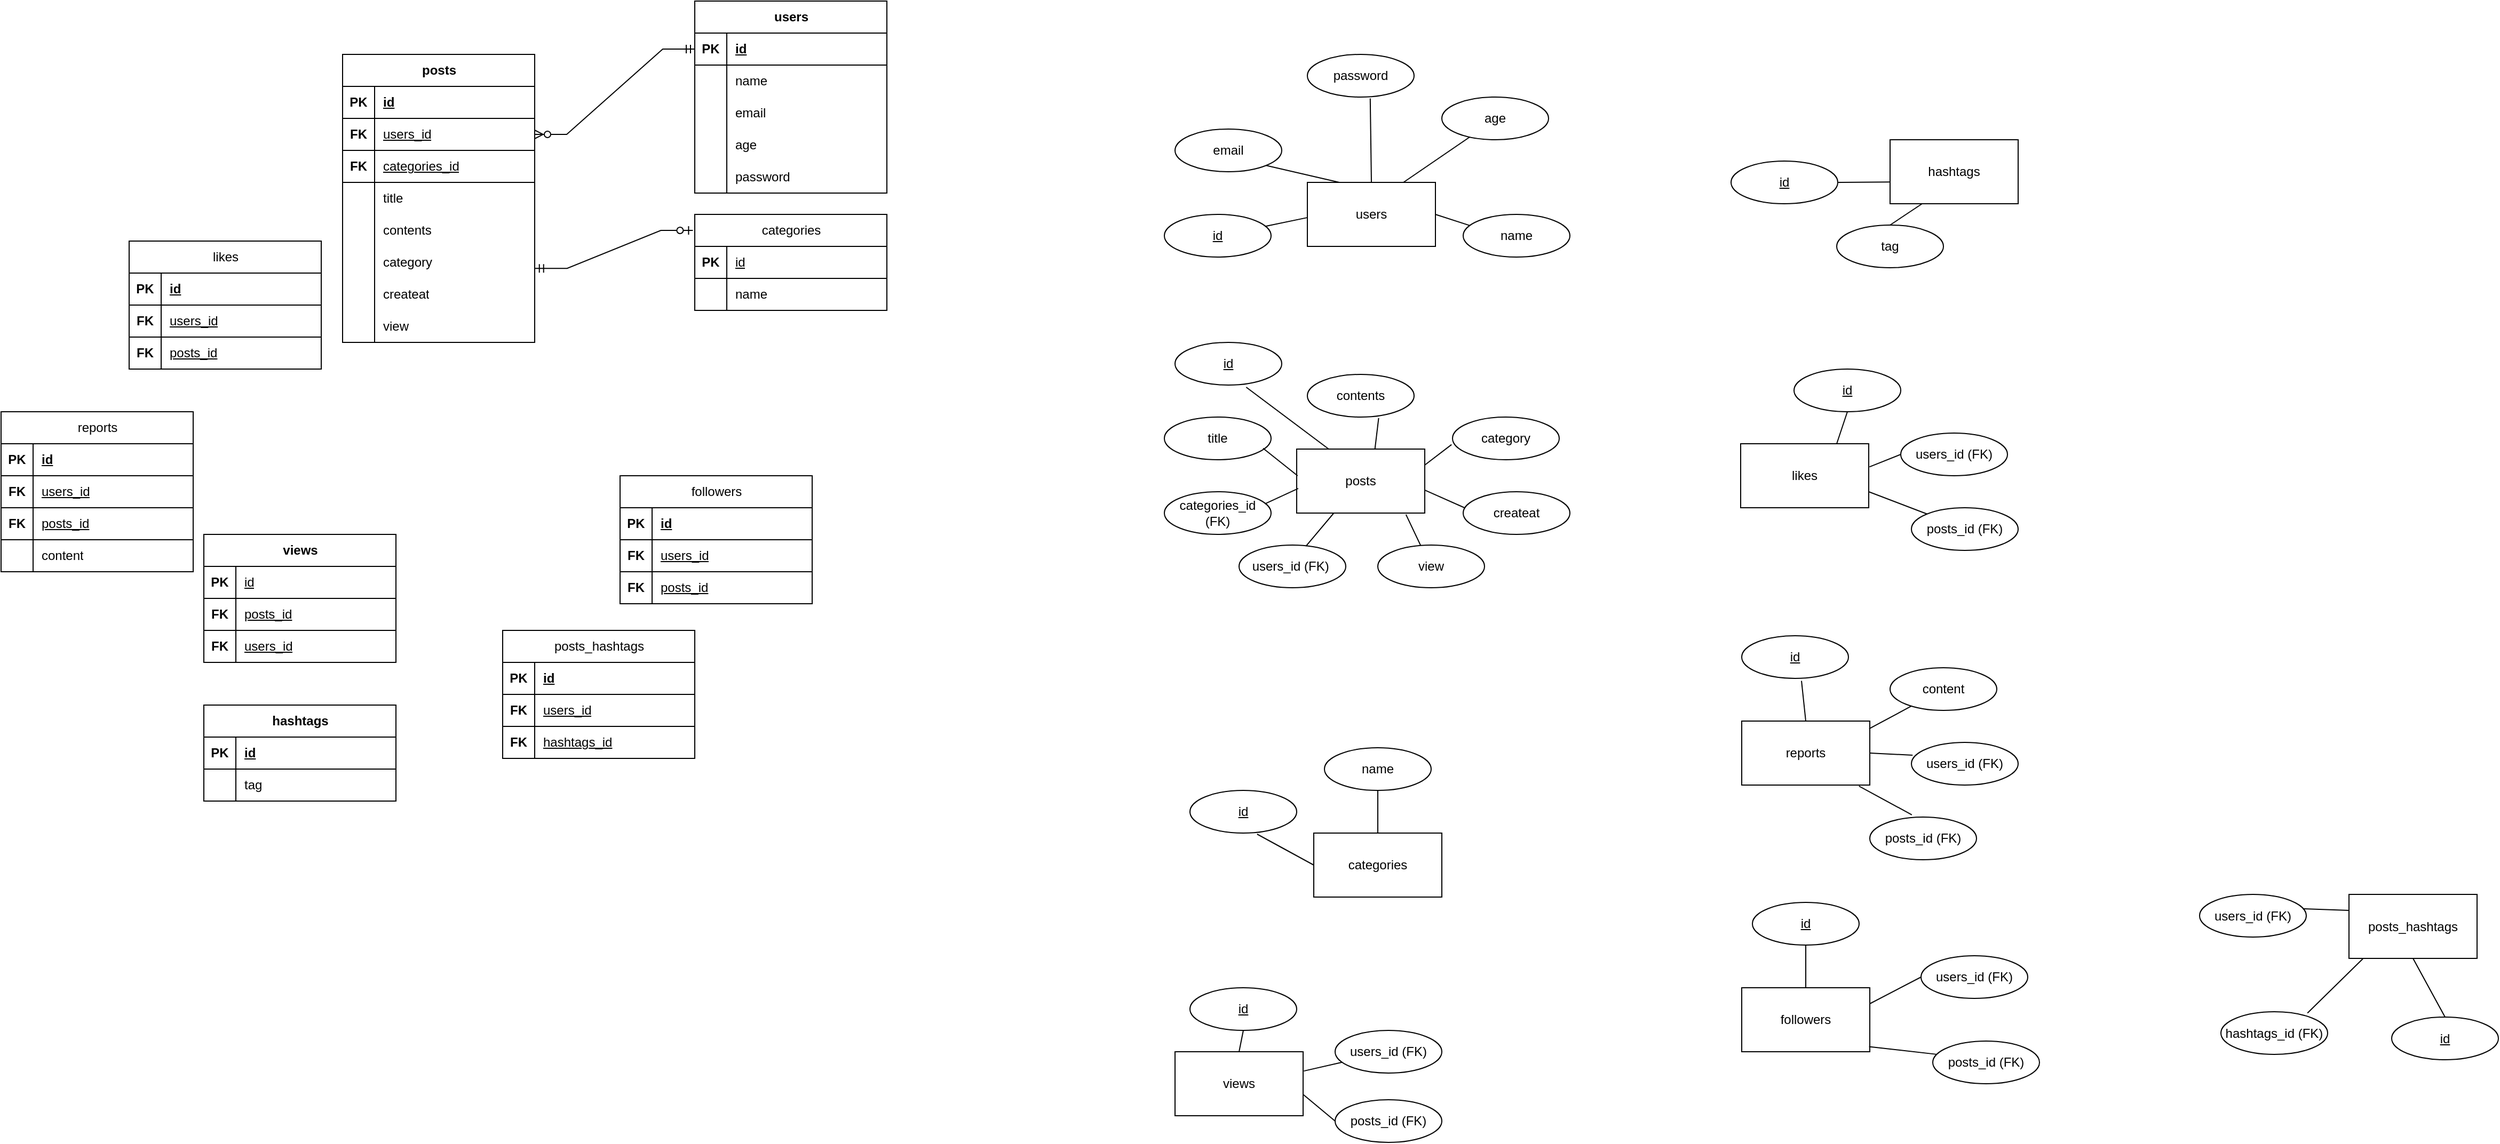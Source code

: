 <mxfile version="28.1.1">
  <diagram name="페이지-1" id="i61F9ITe4HhGrbR_6EDc">
    <mxGraphModel dx="2142" dy="720" grid="1" gridSize="10" guides="1" tooltips="1" connect="1" arrows="0" fold="1" page="1" pageScale="1" pageWidth="827" pageHeight="1169" math="0" shadow="0">
      <root>
        <mxCell id="0" />
        <mxCell id="1" parent="0" />
        <mxCell id="NnwOBRZ_t9ozKUxlOf1y-1" value="users" style="rounded=0;whiteSpace=wrap;html=1;" parent="1" vertex="1">
          <mxGeometry x="464" y="180" width="120" height="60" as="geometry" />
        </mxCell>
        <mxCell id="NnwOBRZ_t9ozKUxlOf1y-2" value="posts" style="rounded=0;whiteSpace=wrap;html=1;" parent="1" vertex="1">
          <mxGeometry x="454" y="430" width="120" height="60" as="geometry" />
        </mxCell>
        <mxCell id="NnwOBRZ_t9ozKUxlOf1y-3" value="categories" style="rounded=0;whiteSpace=wrap;html=1;" parent="1" vertex="1">
          <mxGeometry x="470" y="790" width="120" height="60" as="geometry" />
        </mxCell>
        <mxCell id="NnwOBRZ_t9ozKUxlOf1y-4" value="views" style="rounded=0;whiteSpace=wrap;html=1;" parent="1" vertex="1">
          <mxGeometry x="340" y="995" width="120" height="60" as="geometry" />
        </mxCell>
        <mxCell id="NnwOBRZ_t9ozKUxlOf1y-5" value="hashtags" style="rounded=0;whiteSpace=wrap;html=1;" parent="1" vertex="1">
          <mxGeometry x="1010" y="140" width="120" height="60" as="geometry" />
        </mxCell>
        <mxCell id="NnwOBRZ_t9ozKUxlOf1y-6" value="likes" style="rounded=0;whiteSpace=wrap;html=1;" parent="1" vertex="1">
          <mxGeometry x="870" y="425" width="120" height="60" as="geometry" />
        </mxCell>
        <mxCell id="NnwOBRZ_t9ozKUxlOf1y-7" value="reports" style="rounded=0;whiteSpace=wrap;html=1;" parent="1" vertex="1">
          <mxGeometry x="871" y="685" width="120" height="60" as="geometry" />
        </mxCell>
        <mxCell id="NnwOBRZ_t9ozKUxlOf1y-8" value="followers" style="rounded=0;whiteSpace=wrap;html=1;" parent="1" vertex="1">
          <mxGeometry x="871" y="935" width="120" height="60" as="geometry" />
        </mxCell>
        <mxCell id="NnwOBRZ_t9ozKUxlOf1y-13" value="id" style="ellipse;whiteSpace=wrap;html=1;align=center;fontStyle=4;" parent="1" vertex="1">
          <mxGeometry x="330" y="210" width="100" height="40" as="geometry" />
        </mxCell>
        <mxCell id="NnwOBRZ_t9ozKUxlOf1y-14" value="" style="endArrow=none;html=1;rounded=0;entryX=-0.003;entryY=0.551;entryDx=0;entryDy=0;entryPerimeter=0;" parent="1" source="NnwOBRZ_t9ozKUxlOf1y-13" target="NnwOBRZ_t9ozKUxlOf1y-1" edge="1">
          <mxGeometry relative="1" as="geometry">
            <mxPoint x="400" y="220" as="sourcePoint" />
            <mxPoint x="420" y="219.58" as="targetPoint" />
            <Array as="points" />
          </mxGeometry>
        </mxCell>
        <mxCell id="NnwOBRZ_t9ozKUxlOf1y-17" value="" style="endArrow=none;html=1;rounded=0;entryX=0.25;entryY=0;entryDx=0;entryDy=0;exitX=1;exitY=1;exitDx=0;exitDy=0;" parent="1" source="NnwOBRZ_t9ozKUxlOf1y-49" target="NnwOBRZ_t9ozKUxlOf1y-1" edge="1">
          <mxGeometry relative="1" as="geometry">
            <mxPoint x="442.661" y="150.589" as="sourcePoint" />
            <mxPoint x="470" y="190" as="targetPoint" />
            <Array as="points" />
          </mxGeometry>
        </mxCell>
        <mxCell id="NnwOBRZ_t9ozKUxlOf1y-18" value="" style="endArrow=none;html=1;rounded=0;entryX=0.5;entryY=0;entryDx=0;entryDy=0;exitX=0.589;exitY=1.03;exitDx=0;exitDy=0;exitPerimeter=0;" parent="1" source="NnwOBRZ_t9ozKUxlOf1y-84" target="NnwOBRZ_t9ozKUxlOf1y-1" edge="1">
          <mxGeometry relative="1" as="geometry">
            <mxPoint x="521.27" y="109.991" as="sourcePoint" />
            <mxPoint x="485" y="197" as="targetPoint" />
            <Array as="points" />
          </mxGeometry>
        </mxCell>
        <mxCell id="NnwOBRZ_t9ozKUxlOf1y-19" value="" style="endArrow=none;html=1;rounded=0;entryX=0.75;entryY=0;entryDx=0;entryDy=0;exitX=0.283;exitY=0.9;exitDx=0;exitDy=0;exitPerimeter=0;" parent="1" source="NnwOBRZ_t9ozKUxlOf1y-102" target="NnwOBRZ_t9ozKUxlOf1y-1" edge="1">
          <mxGeometry relative="1" as="geometry">
            <mxPoint x="606.289" y="147.401" as="sourcePoint" />
            <mxPoint x="480" y="200" as="targetPoint" />
            <Array as="points" />
          </mxGeometry>
        </mxCell>
        <mxCell id="NnwOBRZ_t9ozKUxlOf1y-20" value="" style="endArrow=none;html=1;rounded=0;entryX=1;entryY=0.5;entryDx=0;entryDy=0;exitX=0.07;exitY=0.267;exitDx=0;exitDy=0;exitPerimeter=0;" parent="1" source="NnwOBRZ_t9ozKUxlOf1y-103" target="NnwOBRZ_t9ozKUxlOf1y-1" edge="1">
          <mxGeometry relative="1" as="geometry">
            <mxPoint x="599.4" y="223.2" as="sourcePoint" />
            <mxPoint x="493" y="260" as="targetPoint" />
            <Array as="points" />
          </mxGeometry>
        </mxCell>
        <mxCell id="NnwOBRZ_t9ozKUxlOf1y-21" value="users" style="shape=table;startSize=30;container=1;collapsible=1;childLayout=tableLayout;fixedRows=1;rowLines=0;fontStyle=1;align=center;resizeLast=1;html=1;" parent="1" vertex="1">
          <mxGeometry x="-110" y="10" width="180" height="180" as="geometry" />
        </mxCell>
        <mxCell id="NnwOBRZ_t9ozKUxlOf1y-22" value="" style="shape=tableRow;horizontal=0;startSize=0;swimlaneHead=0;swimlaneBody=0;fillColor=none;collapsible=0;dropTarget=0;points=[[0,0.5],[1,0.5]];portConstraint=eastwest;top=0;left=0;right=0;bottom=1;" parent="NnwOBRZ_t9ozKUxlOf1y-21" vertex="1">
          <mxGeometry y="30" width="180" height="30" as="geometry" />
        </mxCell>
        <mxCell id="NnwOBRZ_t9ozKUxlOf1y-23" value="PK" style="shape=partialRectangle;connectable=0;fillColor=none;top=0;left=0;bottom=0;right=0;fontStyle=1;overflow=hidden;whiteSpace=wrap;html=1;" parent="NnwOBRZ_t9ozKUxlOf1y-22" vertex="1">
          <mxGeometry width="30" height="30" as="geometry">
            <mxRectangle width="30" height="30" as="alternateBounds" />
          </mxGeometry>
        </mxCell>
        <mxCell id="NnwOBRZ_t9ozKUxlOf1y-24" value="id" style="shape=partialRectangle;connectable=0;fillColor=none;top=0;left=0;bottom=0;right=0;align=left;spacingLeft=6;fontStyle=5;overflow=hidden;whiteSpace=wrap;html=1;" parent="NnwOBRZ_t9ozKUxlOf1y-22" vertex="1">
          <mxGeometry x="30" width="150" height="30" as="geometry">
            <mxRectangle width="150" height="30" as="alternateBounds" />
          </mxGeometry>
        </mxCell>
        <mxCell id="NnwOBRZ_t9ozKUxlOf1y-25" value="" style="shape=tableRow;horizontal=0;startSize=0;swimlaneHead=0;swimlaneBody=0;fillColor=none;collapsible=0;dropTarget=0;points=[[0,0.5],[1,0.5]];portConstraint=eastwest;top=0;left=0;right=0;bottom=0;" parent="NnwOBRZ_t9ozKUxlOf1y-21" vertex="1">
          <mxGeometry y="60" width="180" height="30" as="geometry" />
        </mxCell>
        <mxCell id="NnwOBRZ_t9ozKUxlOf1y-26" value="" style="shape=partialRectangle;connectable=0;fillColor=none;top=0;left=0;bottom=0;right=0;editable=1;overflow=hidden;whiteSpace=wrap;html=1;" parent="NnwOBRZ_t9ozKUxlOf1y-25" vertex="1">
          <mxGeometry width="30" height="30" as="geometry">
            <mxRectangle width="30" height="30" as="alternateBounds" />
          </mxGeometry>
        </mxCell>
        <mxCell id="NnwOBRZ_t9ozKUxlOf1y-27" value="name" style="shape=partialRectangle;connectable=0;fillColor=none;top=0;left=0;bottom=0;right=0;align=left;spacingLeft=6;overflow=hidden;whiteSpace=wrap;html=1;" parent="NnwOBRZ_t9ozKUxlOf1y-25" vertex="1">
          <mxGeometry x="30" width="150" height="30" as="geometry">
            <mxRectangle width="150" height="30" as="alternateBounds" />
          </mxGeometry>
        </mxCell>
        <mxCell id="NnwOBRZ_t9ozKUxlOf1y-28" value="" style="shape=tableRow;horizontal=0;startSize=0;swimlaneHead=0;swimlaneBody=0;fillColor=none;collapsible=0;dropTarget=0;points=[[0,0.5],[1,0.5]];portConstraint=eastwest;top=0;left=0;right=0;bottom=0;" parent="NnwOBRZ_t9ozKUxlOf1y-21" vertex="1">
          <mxGeometry y="90" width="180" height="30" as="geometry" />
        </mxCell>
        <mxCell id="NnwOBRZ_t9ozKUxlOf1y-29" value="" style="shape=partialRectangle;connectable=0;fillColor=none;top=0;left=0;bottom=0;right=0;editable=1;overflow=hidden;whiteSpace=wrap;html=1;" parent="NnwOBRZ_t9ozKUxlOf1y-28" vertex="1">
          <mxGeometry width="30" height="30" as="geometry">
            <mxRectangle width="30" height="30" as="alternateBounds" />
          </mxGeometry>
        </mxCell>
        <mxCell id="NnwOBRZ_t9ozKUxlOf1y-30" value="email" style="shape=partialRectangle;connectable=0;fillColor=none;top=0;left=0;bottom=0;right=0;align=left;spacingLeft=6;overflow=hidden;whiteSpace=wrap;html=1;" parent="NnwOBRZ_t9ozKUxlOf1y-28" vertex="1">
          <mxGeometry x="30" width="150" height="30" as="geometry">
            <mxRectangle width="150" height="30" as="alternateBounds" />
          </mxGeometry>
        </mxCell>
        <mxCell id="NnwOBRZ_t9ozKUxlOf1y-31" value="" style="shape=tableRow;horizontal=0;startSize=0;swimlaneHead=0;swimlaneBody=0;fillColor=none;collapsible=0;dropTarget=0;points=[[0,0.5],[1,0.5]];portConstraint=eastwest;top=0;left=0;right=0;bottom=0;" parent="NnwOBRZ_t9ozKUxlOf1y-21" vertex="1">
          <mxGeometry y="120" width="180" height="30" as="geometry" />
        </mxCell>
        <mxCell id="NnwOBRZ_t9ozKUxlOf1y-32" value="" style="shape=partialRectangle;connectable=0;fillColor=none;top=0;left=0;bottom=0;right=0;editable=1;overflow=hidden;whiteSpace=wrap;html=1;" parent="NnwOBRZ_t9ozKUxlOf1y-31" vertex="1">
          <mxGeometry width="30" height="30" as="geometry">
            <mxRectangle width="30" height="30" as="alternateBounds" />
          </mxGeometry>
        </mxCell>
        <mxCell id="NnwOBRZ_t9ozKUxlOf1y-33" value="age" style="shape=partialRectangle;connectable=0;fillColor=none;top=0;left=0;bottom=0;right=0;align=left;spacingLeft=6;overflow=hidden;whiteSpace=wrap;html=1;" parent="NnwOBRZ_t9ozKUxlOf1y-31" vertex="1">
          <mxGeometry x="30" width="150" height="30" as="geometry">
            <mxRectangle width="150" height="30" as="alternateBounds" />
          </mxGeometry>
        </mxCell>
        <mxCell id="NnwOBRZ_t9ozKUxlOf1y-37" value="" style="shape=tableRow;horizontal=0;startSize=0;swimlaneHead=0;swimlaneBody=0;fillColor=none;collapsible=0;dropTarget=0;points=[[0,0.5],[1,0.5]];portConstraint=eastwest;top=0;left=0;right=0;bottom=0;" parent="NnwOBRZ_t9ozKUxlOf1y-21" vertex="1">
          <mxGeometry y="150" width="180" height="30" as="geometry" />
        </mxCell>
        <mxCell id="NnwOBRZ_t9ozKUxlOf1y-38" value="" style="shape=partialRectangle;connectable=0;fillColor=none;top=0;left=0;bottom=0;right=0;editable=1;overflow=hidden;whiteSpace=wrap;html=1;" parent="NnwOBRZ_t9ozKUxlOf1y-37" vertex="1">
          <mxGeometry width="30" height="30" as="geometry">
            <mxRectangle width="30" height="30" as="alternateBounds" />
          </mxGeometry>
        </mxCell>
        <mxCell id="NnwOBRZ_t9ozKUxlOf1y-39" value="password" style="shape=partialRectangle;connectable=0;fillColor=none;top=0;left=0;bottom=0;right=0;align=left;spacingLeft=6;overflow=hidden;whiteSpace=wrap;html=1;" parent="NnwOBRZ_t9ozKUxlOf1y-37" vertex="1">
          <mxGeometry x="30" width="150" height="30" as="geometry">
            <mxRectangle width="150" height="30" as="alternateBounds" />
          </mxGeometry>
        </mxCell>
        <mxCell id="NnwOBRZ_t9ozKUxlOf1y-41" value="view" style="ellipse;whiteSpace=wrap;html=1;align=center;" parent="1" vertex="1">
          <mxGeometry x="530" y="520" width="100" height="40" as="geometry" />
        </mxCell>
        <mxCell id="NnwOBRZ_t9ozKUxlOf1y-42" value="users_id (FK)&amp;nbsp;" style="ellipse;whiteSpace=wrap;html=1;align=center;" parent="1" vertex="1">
          <mxGeometry x="400" y="520" width="100" height="40" as="geometry" />
        </mxCell>
        <mxCell id="NnwOBRZ_t9ozKUxlOf1y-43" value="categories_id (FK)" style="ellipse;whiteSpace=wrap;html=1;align=center;" parent="1" vertex="1">
          <mxGeometry x="330" y="470" width="100" height="40" as="geometry" />
        </mxCell>
        <mxCell id="NnwOBRZ_t9ozKUxlOf1y-44" value="title" style="ellipse;whiteSpace=wrap;html=1;align=center;" parent="1" vertex="1">
          <mxGeometry x="330" y="400" width="100" height="40" as="geometry" />
        </mxCell>
        <mxCell id="NnwOBRZ_t9ozKUxlOf1y-45" value="contents" style="ellipse;whiteSpace=wrap;html=1;align=center;" parent="1" vertex="1">
          <mxGeometry x="464" y="360" width="100" height="40" as="geometry" />
        </mxCell>
        <mxCell id="NnwOBRZ_t9ozKUxlOf1y-46" value="category" style="ellipse;whiteSpace=wrap;html=1;align=center;" parent="1" vertex="1">
          <mxGeometry x="600" y="400" width="100" height="40" as="geometry" />
        </mxCell>
        <mxCell id="NnwOBRZ_t9ozKUxlOf1y-47" value="createat" style="ellipse;whiteSpace=wrap;html=1;align=center;" parent="1" vertex="1">
          <mxGeometry x="610" y="470" width="100" height="40" as="geometry" />
        </mxCell>
        <mxCell id="NnwOBRZ_t9ozKUxlOf1y-49" value="email" style="ellipse;whiteSpace=wrap;html=1;align=center;" parent="1" vertex="1">
          <mxGeometry x="340" y="130" width="100" height="40" as="geometry" />
        </mxCell>
        <mxCell id="NnwOBRZ_t9ozKUxlOf1y-50" value="id" style="ellipse;whiteSpace=wrap;html=1;align=center;fontStyle=4;" parent="1" vertex="1">
          <mxGeometry x="340" y="330" width="100" height="40" as="geometry" />
        </mxCell>
        <mxCell id="NnwOBRZ_t9ozKUxlOf1y-51" value="" style="endArrow=none;html=1;rounded=0;exitX=0.667;exitY=1.05;exitDx=0;exitDy=0;exitPerimeter=0;entryX=0.25;entryY=0;entryDx=0;entryDy=0;" parent="1" source="NnwOBRZ_t9ozKUxlOf1y-50" target="NnwOBRZ_t9ozKUxlOf1y-2" edge="1">
          <mxGeometry relative="1" as="geometry">
            <mxPoint x="350" y="429.66" as="sourcePoint" />
            <mxPoint x="510" y="429.66" as="targetPoint" />
          </mxGeometry>
        </mxCell>
        <mxCell id="NnwOBRZ_t9ozKUxlOf1y-52" value="" style="endArrow=none;html=1;rounded=0;exitX=0.668;exitY=1.024;exitDx=0;exitDy=0;exitPerimeter=0;entryX=0.611;entryY=-0.001;entryDx=0;entryDy=0;entryPerimeter=0;" parent="1" source="NnwOBRZ_t9ozKUxlOf1y-45" target="NnwOBRZ_t9ozKUxlOf1y-2" edge="1">
          <mxGeometry relative="1" as="geometry">
            <mxPoint x="481.5" y="382" as="sourcePoint" />
            <mxPoint x="558.5" y="440" as="targetPoint" />
          </mxGeometry>
        </mxCell>
        <mxCell id="NnwOBRZ_t9ozKUxlOf1y-53" value="" style="endArrow=none;html=1;rounded=0;exitX=-0.009;exitY=0.645;exitDx=0;exitDy=0;exitPerimeter=0;entryX=1;entryY=0.25;entryDx=0;entryDy=0;" parent="1" source="NnwOBRZ_t9ozKUxlOf1y-46" target="NnwOBRZ_t9ozKUxlOf1y-2" edge="1">
          <mxGeometry relative="1" as="geometry">
            <mxPoint x="541" y="411" as="sourcePoint" />
            <mxPoint x="537" y="440" as="targetPoint" />
          </mxGeometry>
        </mxCell>
        <mxCell id="NnwOBRZ_t9ozKUxlOf1y-54" value="" style="endArrow=none;html=1;rounded=0;entryX=1.002;entryY=0.643;entryDx=0;entryDy=0;entryPerimeter=0;exitX=0.015;exitY=0.378;exitDx=0;exitDy=0;exitPerimeter=0;" parent="1" source="NnwOBRZ_t9ozKUxlOf1y-47" target="NnwOBRZ_t9ozKUxlOf1y-2" edge="1">
          <mxGeometry relative="1" as="geometry">
            <mxPoint x="609" y="440" as="sourcePoint" />
            <mxPoint x="584" y="455" as="targetPoint" />
          </mxGeometry>
        </mxCell>
        <mxCell id="NnwOBRZ_t9ozKUxlOf1y-55" value="" style="endArrow=none;html=1;rounded=0;entryX=0.853;entryY=1.022;entryDx=0;entryDy=0;entryPerimeter=0;exitX=0.401;exitY=0.007;exitDx=0;exitDy=0;exitPerimeter=0;" parent="1" source="NnwOBRZ_t9ozKUxlOf1y-41" target="NnwOBRZ_t9ozKUxlOf1y-2" edge="1">
          <mxGeometry relative="1" as="geometry">
            <mxPoint x="590" y="510" as="sourcePoint" />
            <mxPoint x="552" y="494" as="targetPoint" />
          </mxGeometry>
        </mxCell>
        <mxCell id="NnwOBRZ_t9ozKUxlOf1y-56" value="" style="endArrow=none;html=1;rounded=0;exitX=0.627;exitY=0.025;exitDx=0;exitDy=0;exitPerimeter=0;" parent="1" source="NnwOBRZ_t9ozKUxlOf1y-42" target="NnwOBRZ_t9ozKUxlOf1y-2" edge="1">
          <mxGeometry relative="1" as="geometry">
            <mxPoint x="580" y="530" as="sourcePoint" />
            <mxPoint x="566" y="501" as="targetPoint" />
          </mxGeometry>
        </mxCell>
        <mxCell id="NnwOBRZ_t9ozKUxlOf1y-57" value="" style="endArrow=none;html=1;rounded=0;entryX=0.012;entryY=0.616;entryDx=0;entryDy=0;entryPerimeter=0;exitX=0.943;exitY=0.283;exitDx=0;exitDy=0;exitPerimeter=0;" parent="1" source="NnwOBRZ_t9ozKUxlOf1y-43" target="NnwOBRZ_t9ozKUxlOf1y-2" edge="1">
          <mxGeometry relative="1" as="geometry">
            <mxPoint x="425" y="484.44" as="sourcePoint" />
            <mxPoint x="454" y="470.0" as="targetPoint" />
          </mxGeometry>
        </mxCell>
        <mxCell id="NnwOBRZ_t9ozKUxlOf1y-58" value="" style="endArrow=none;html=1;rounded=0;entryX=0.007;entryY=0.417;entryDx=0;entryDy=0;exitX=0.925;exitY=0.731;exitDx=0;exitDy=0;exitPerimeter=0;entryPerimeter=0;" parent="1" source="NnwOBRZ_t9ozKUxlOf1y-44" target="NnwOBRZ_t9ozKUxlOf1y-2" edge="1">
          <mxGeometry relative="1" as="geometry">
            <mxPoint x="438" y="492" as="sourcePoint" />
            <mxPoint x="467" y="477" as="targetPoint" />
          </mxGeometry>
        </mxCell>
        <mxCell id="NnwOBRZ_t9ozKUxlOf1y-59" value="posts" style="shape=table;startSize=30;container=1;collapsible=1;childLayout=tableLayout;fixedRows=1;rowLines=0;fontStyle=1;align=center;resizeLast=1;html=1;" parent="1" vertex="1">
          <mxGeometry x="-440" y="60" width="180" height="270" as="geometry" />
        </mxCell>
        <mxCell id="NnwOBRZ_t9ozKUxlOf1y-129" value="" style="shape=tableRow;horizontal=0;startSize=0;swimlaneHead=0;swimlaneBody=0;fillColor=none;collapsible=0;dropTarget=0;points=[[0,0.5],[1,0.5]];portConstraint=eastwest;top=0;left=0;right=0;bottom=1;" parent="NnwOBRZ_t9ozKUxlOf1y-59" vertex="1">
          <mxGeometry y="30" width="180" height="30" as="geometry" />
        </mxCell>
        <mxCell id="NnwOBRZ_t9ozKUxlOf1y-130" value="PK" style="shape=partialRectangle;connectable=0;fillColor=none;top=0;left=0;bottom=0;right=0;fontStyle=1;overflow=hidden;whiteSpace=wrap;html=1;" parent="NnwOBRZ_t9ozKUxlOf1y-129" vertex="1">
          <mxGeometry width="30" height="30" as="geometry">
            <mxRectangle width="30" height="30" as="alternateBounds" />
          </mxGeometry>
        </mxCell>
        <mxCell id="NnwOBRZ_t9ozKUxlOf1y-131" value="id" style="shape=partialRectangle;connectable=0;fillColor=none;top=0;left=0;bottom=0;right=0;align=left;spacingLeft=6;fontStyle=5;overflow=hidden;whiteSpace=wrap;html=1;" parent="NnwOBRZ_t9ozKUxlOf1y-129" vertex="1">
          <mxGeometry x="30" width="150" height="30" as="geometry">
            <mxRectangle width="150" height="30" as="alternateBounds" />
          </mxGeometry>
        </mxCell>
        <mxCell id="NnwOBRZ_t9ozKUxlOf1y-132" value="" style="shape=tableRow;horizontal=0;startSize=0;swimlaneHead=0;swimlaneBody=0;fillColor=none;collapsible=0;dropTarget=0;points=[[0,0.5],[1,0.5]];portConstraint=eastwest;top=0;left=0;right=0;bottom=1;" parent="NnwOBRZ_t9ozKUxlOf1y-59" vertex="1">
          <mxGeometry y="60" width="180" height="30" as="geometry" />
        </mxCell>
        <mxCell id="NnwOBRZ_t9ozKUxlOf1y-133" value="FK" style="shape=partialRectangle;connectable=0;fillColor=none;top=0;left=0;bottom=0;right=0;fontStyle=1;overflow=hidden;whiteSpace=wrap;html=1;" parent="NnwOBRZ_t9ozKUxlOf1y-132" vertex="1">
          <mxGeometry width="30" height="30" as="geometry">
            <mxRectangle width="30" height="30" as="alternateBounds" />
          </mxGeometry>
        </mxCell>
        <mxCell id="NnwOBRZ_t9ozKUxlOf1y-134" value="&lt;span style=&quot;font-weight: 400; text-align: center;&quot;&gt;users_id&lt;/span&gt;" style="shape=partialRectangle;connectable=0;fillColor=none;top=0;left=0;bottom=0;right=0;align=left;spacingLeft=6;fontStyle=5;overflow=hidden;whiteSpace=wrap;html=1;" parent="NnwOBRZ_t9ozKUxlOf1y-132" vertex="1">
          <mxGeometry x="30" width="150" height="30" as="geometry">
            <mxRectangle width="150" height="30" as="alternateBounds" />
          </mxGeometry>
        </mxCell>
        <mxCell id="NnwOBRZ_t9ozKUxlOf1y-60" value="" style="shape=tableRow;horizontal=0;startSize=0;swimlaneHead=0;swimlaneBody=0;fillColor=none;collapsible=0;dropTarget=0;points=[[0,0.5],[1,0.5]];portConstraint=eastwest;top=0;left=0;right=0;bottom=1;" parent="NnwOBRZ_t9ozKUxlOf1y-59" vertex="1">
          <mxGeometry y="90" width="180" height="30" as="geometry" />
        </mxCell>
        <mxCell id="NnwOBRZ_t9ozKUxlOf1y-61" value="FK" style="shape=partialRectangle;connectable=0;fillColor=none;top=0;left=0;bottom=0;right=0;fontStyle=1;overflow=hidden;whiteSpace=wrap;html=1;" parent="NnwOBRZ_t9ozKUxlOf1y-60" vertex="1">
          <mxGeometry width="30" height="30" as="geometry">
            <mxRectangle width="30" height="30" as="alternateBounds" />
          </mxGeometry>
        </mxCell>
        <mxCell id="NnwOBRZ_t9ozKUxlOf1y-62" value="&lt;span style=&quot;font-weight: 400; text-align: center;&quot;&gt;categories_id&lt;/span&gt;" style="shape=partialRectangle;connectable=0;fillColor=none;top=0;left=0;bottom=0;right=0;align=left;spacingLeft=6;fontStyle=5;overflow=hidden;whiteSpace=wrap;html=1;" parent="NnwOBRZ_t9ozKUxlOf1y-60" vertex="1">
          <mxGeometry x="30" width="150" height="30" as="geometry">
            <mxRectangle width="150" height="30" as="alternateBounds" />
          </mxGeometry>
        </mxCell>
        <mxCell id="NnwOBRZ_t9ozKUxlOf1y-63" value="" style="shape=tableRow;horizontal=0;startSize=0;swimlaneHead=0;swimlaneBody=0;fillColor=none;collapsible=0;dropTarget=0;points=[[0,0.5],[1,0.5]];portConstraint=eastwest;top=0;left=0;right=0;bottom=0;" parent="NnwOBRZ_t9ozKUxlOf1y-59" vertex="1">
          <mxGeometry y="120" width="180" height="30" as="geometry" />
        </mxCell>
        <mxCell id="NnwOBRZ_t9ozKUxlOf1y-64" value="" style="shape=partialRectangle;connectable=0;fillColor=none;top=0;left=0;bottom=0;right=0;editable=1;overflow=hidden;whiteSpace=wrap;html=1;" parent="NnwOBRZ_t9ozKUxlOf1y-63" vertex="1">
          <mxGeometry width="30" height="30" as="geometry">
            <mxRectangle width="30" height="30" as="alternateBounds" />
          </mxGeometry>
        </mxCell>
        <mxCell id="NnwOBRZ_t9ozKUxlOf1y-65" value="title" style="shape=partialRectangle;connectable=0;fillColor=none;top=0;left=0;bottom=0;right=0;align=left;spacingLeft=6;overflow=hidden;whiteSpace=wrap;html=1;" parent="NnwOBRZ_t9ozKUxlOf1y-63" vertex="1">
          <mxGeometry x="30" width="150" height="30" as="geometry">
            <mxRectangle width="150" height="30" as="alternateBounds" />
          </mxGeometry>
        </mxCell>
        <mxCell id="NnwOBRZ_t9ozKUxlOf1y-66" value="" style="shape=tableRow;horizontal=0;startSize=0;swimlaneHead=0;swimlaneBody=0;fillColor=none;collapsible=0;dropTarget=0;points=[[0,0.5],[1,0.5]];portConstraint=eastwest;top=0;left=0;right=0;bottom=0;" parent="NnwOBRZ_t9ozKUxlOf1y-59" vertex="1">
          <mxGeometry y="150" width="180" height="30" as="geometry" />
        </mxCell>
        <mxCell id="NnwOBRZ_t9ozKUxlOf1y-67" value="" style="shape=partialRectangle;connectable=0;fillColor=none;top=0;left=0;bottom=0;right=0;editable=1;overflow=hidden;whiteSpace=wrap;html=1;" parent="NnwOBRZ_t9ozKUxlOf1y-66" vertex="1">
          <mxGeometry width="30" height="30" as="geometry">
            <mxRectangle width="30" height="30" as="alternateBounds" />
          </mxGeometry>
        </mxCell>
        <mxCell id="NnwOBRZ_t9ozKUxlOf1y-68" value="contents" style="shape=partialRectangle;connectable=0;fillColor=none;top=0;left=0;bottom=0;right=0;align=left;spacingLeft=6;overflow=hidden;whiteSpace=wrap;html=1;" parent="NnwOBRZ_t9ozKUxlOf1y-66" vertex="1">
          <mxGeometry x="30" width="150" height="30" as="geometry">
            <mxRectangle width="150" height="30" as="alternateBounds" />
          </mxGeometry>
        </mxCell>
        <mxCell id="NnwOBRZ_t9ozKUxlOf1y-72" value="" style="shape=tableRow;horizontal=0;startSize=0;swimlaneHead=0;swimlaneBody=0;fillColor=none;collapsible=0;dropTarget=0;points=[[0,0.5],[1,0.5]];portConstraint=eastwest;top=0;left=0;right=0;bottom=0;" parent="NnwOBRZ_t9ozKUxlOf1y-59" vertex="1">
          <mxGeometry y="180" width="180" height="30" as="geometry" />
        </mxCell>
        <mxCell id="NnwOBRZ_t9ozKUxlOf1y-73" value="" style="shape=partialRectangle;connectable=0;fillColor=none;top=0;left=0;bottom=0;right=0;editable=1;overflow=hidden;whiteSpace=wrap;html=1;" parent="NnwOBRZ_t9ozKUxlOf1y-72" vertex="1">
          <mxGeometry width="30" height="30" as="geometry">
            <mxRectangle width="30" height="30" as="alternateBounds" />
          </mxGeometry>
        </mxCell>
        <mxCell id="NnwOBRZ_t9ozKUxlOf1y-74" value="category" style="shape=partialRectangle;connectable=0;fillColor=none;top=0;left=0;bottom=0;right=0;align=left;spacingLeft=6;overflow=hidden;whiteSpace=wrap;html=1;" parent="NnwOBRZ_t9ozKUxlOf1y-72" vertex="1">
          <mxGeometry x="30" width="150" height="30" as="geometry">
            <mxRectangle width="150" height="30" as="alternateBounds" />
          </mxGeometry>
        </mxCell>
        <mxCell id="NnwOBRZ_t9ozKUxlOf1y-75" value="" style="shape=tableRow;horizontal=0;startSize=0;swimlaneHead=0;swimlaneBody=0;fillColor=none;collapsible=0;dropTarget=0;points=[[0,0.5],[1,0.5]];portConstraint=eastwest;top=0;left=0;right=0;bottom=0;" parent="NnwOBRZ_t9ozKUxlOf1y-59" vertex="1">
          <mxGeometry y="210" width="180" height="30" as="geometry" />
        </mxCell>
        <mxCell id="NnwOBRZ_t9ozKUxlOf1y-76" value="" style="shape=partialRectangle;connectable=0;fillColor=none;top=0;left=0;bottom=0;right=0;editable=1;overflow=hidden;whiteSpace=wrap;html=1;" parent="NnwOBRZ_t9ozKUxlOf1y-75" vertex="1">
          <mxGeometry width="30" height="30" as="geometry">
            <mxRectangle width="30" height="30" as="alternateBounds" />
          </mxGeometry>
        </mxCell>
        <mxCell id="NnwOBRZ_t9ozKUxlOf1y-77" value="&lt;span style=&quot;text-align: center;&quot;&gt;createat&lt;/span&gt;" style="shape=partialRectangle;connectable=0;fillColor=none;top=0;left=0;bottom=0;right=0;align=left;spacingLeft=6;overflow=hidden;whiteSpace=wrap;html=1;" parent="NnwOBRZ_t9ozKUxlOf1y-75" vertex="1">
          <mxGeometry x="30" width="150" height="30" as="geometry">
            <mxRectangle width="150" height="30" as="alternateBounds" />
          </mxGeometry>
        </mxCell>
        <mxCell id="NnwOBRZ_t9ozKUxlOf1y-78" value="" style="shape=tableRow;horizontal=0;startSize=0;swimlaneHead=0;swimlaneBody=0;fillColor=none;collapsible=0;dropTarget=0;points=[[0,0.5],[1,0.5]];portConstraint=eastwest;top=0;left=0;right=0;bottom=0;" parent="NnwOBRZ_t9ozKUxlOf1y-59" vertex="1">
          <mxGeometry y="240" width="180" height="30" as="geometry" />
        </mxCell>
        <mxCell id="NnwOBRZ_t9ozKUxlOf1y-79" value="" style="shape=partialRectangle;connectable=0;fillColor=none;top=0;left=0;bottom=0;right=0;editable=1;overflow=hidden;whiteSpace=wrap;html=1;" parent="NnwOBRZ_t9ozKUxlOf1y-78" vertex="1">
          <mxGeometry width="30" height="30" as="geometry">
            <mxRectangle width="30" height="30" as="alternateBounds" />
          </mxGeometry>
        </mxCell>
        <mxCell id="NnwOBRZ_t9ozKUxlOf1y-80" value="&lt;span style=&quot;text-align: center;&quot;&gt;view&lt;/span&gt;" style="shape=partialRectangle;connectable=0;fillColor=none;top=0;left=0;bottom=0;right=0;align=left;spacingLeft=6;overflow=hidden;whiteSpace=wrap;html=1;" parent="NnwOBRZ_t9ozKUxlOf1y-78" vertex="1">
          <mxGeometry x="30" width="150" height="30" as="geometry">
            <mxRectangle width="150" height="30" as="alternateBounds" />
          </mxGeometry>
        </mxCell>
        <mxCell id="NnwOBRZ_t9ozKUxlOf1y-84" value="password" style="ellipse;whiteSpace=wrap;html=1;align=center;" parent="1" vertex="1">
          <mxGeometry x="464" y="60" width="100" height="40" as="geometry" />
        </mxCell>
        <mxCell id="NnwOBRZ_t9ozKUxlOf1y-85" value="id" style="ellipse;whiteSpace=wrap;html=1;align=center;fontStyle=4;" parent="1" vertex="1">
          <mxGeometry x="354" y="750" width="100" height="40" as="geometry" />
        </mxCell>
        <mxCell id="NnwOBRZ_t9ozKUxlOf1y-86" value="name" style="ellipse;whiteSpace=wrap;html=1;align=center;" parent="1" vertex="1">
          <mxGeometry x="480" y="710" width="100" height="40" as="geometry" />
        </mxCell>
        <mxCell id="NnwOBRZ_t9ozKUxlOf1y-87" value="" style="endArrow=none;html=1;rounded=0;exitX=0.629;exitY=1.025;exitDx=0;exitDy=0;exitPerimeter=0;entryX=0;entryY=0.5;entryDx=0;entryDy=0;" parent="1" source="NnwOBRZ_t9ozKUxlOf1y-85" target="NnwOBRZ_t9ozKUxlOf1y-3" edge="1">
          <mxGeometry relative="1" as="geometry">
            <mxPoint x="310" y="819.64" as="sourcePoint" />
            <mxPoint x="470" y="819.64" as="targetPoint" />
          </mxGeometry>
        </mxCell>
        <mxCell id="NnwOBRZ_t9ozKUxlOf1y-88" value="" style="endArrow=none;html=1;rounded=0;exitX=0.5;exitY=1;exitDx=0;exitDy=0;" parent="1" source="NnwOBRZ_t9ozKUxlOf1y-86" target="NnwOBRZ_t9ozKUxlOf1y-3" edge="1">
          <mxGeometry relative="1" as="geometry">
            <mxPoint x="474" y="759.5" as="sourcePoint" />
            <mxPoint x="530" y="780.5" as="targetPoint" />
          </mxGeometry>
        </mxCell>
        <mxCell id="NnwOBRZ_t9ozKUxlOf1y-89" value="&lt;span style=&quot;font-weight: 400; text-wrap-mode: wrap;&quot;&gt;categories&lt;/span&gt;" style="shape=table;startSize=30;container=1;collapsible=1;childLayout=tableLayout;fixedRows=1;rowLines=0;fontStyle=1;align=center;resizeLast=1;html=1;" parent="1" vertex="1">
          <mxGeometry x="-110" y="210" width="180" height="90" as="geometry" />
        </mxCell>
        <mxCell id="NnwOBRZ_t9ozKUxlOf1y-90" value="" style="shape=tableRow;horizontal=0;startSize=0;swimlaneHead=0;swimlaneBody=0;fillColor=none;collapsible=0;dropTarget=0;points=[[0,0.5],[1,0.5]];portConstraint=eastwest;top=0;left=0;right=0;bottom=1;" parent="NnwOBRZ_t9ozKUxlOf1y-89" vertex="1">
          <mxGeometry y="30" width="180" height="30" as="geometry" />
        </mxCell>
        <mxCell id="NnwOBRZ_t9ozKUxlOf1y-91" value="PK" style="shape=partialRectangle;connectable=0;fillColor=none;top=0;left=0;bottom=0;right=0;fontStyle=1;overflow=hidden;whiteSpace=wrap;html=1;" parent="NnwOBRZ_t9ozKUxlOf1y-90" vertex="1">
          <mxGeometry width="30" height="30" as="geometry">
            <mxRectangle width="30" height="30" as="alternateBounds" />
          </mxGeometry>
        </mxCell>
        <mxCell id="NnwOBRZ_t9ozKUxlOf1y-92" value="&lt;span style=&quot;font-weight: 400; text-align: center;&quot;&gt;id&lt;/span&gt;" style="shape=partialRectangle;connectable=0;fillColor=none;top=0;left=0;bottom=0;right=0;align=left;spacingLeft=6;fontStyle=5;overflow=hidden;whiteSpace=wrap;html=1;" parent="NnwOBRZ_t9ozKUxlOf1y-90" vertex="1">
          <mxGeometry x="30" width="150" height="30" as="geometry">
            <mxRectangle width="150" height="30" as="alternateBounds" />
          </mxGeometry>
        </mxCell>
        <mxCell id="NnwOBRZ_t9ozKUxlOf1y-93" value="" style="shape=tableRow;horizontal=0;startSize=0;swimlaneHead=0;swimlaneBody=0;fillColor=none;collapsible=0;dropTarget=0;points=[[0,0.5],[1,0.5]];portConstraint=eastwest;top=0;left=0;right=0;bottom=0;" parent="NnwOBRZ_t9ozKUxlOf1y-89" vertex="1">
          <mxGeometry y="60" width="180" height="30" as="geometry" />
        </mxCell>
        <mxCell id="NnwOBRZ_t9ozKUxlOf1y-94" value="" style="shape=partialRectangle;connectable=0;fillColor=none;top=0;left=0;bottom=0;right=0;editable=1;overflow=hidden;whiteSpace=wrap;html=1;" parent="NnwOBRZ_t9ozKUxlOf1y-93" vertex="1">
          <mxGeometry width="30" height="30" as="geometry">
            <mxRectangle width="30" height="30" as="alternateBounds" />
          </mxGeometry>
        </mxCell>
        <mxCell id="NnwOBRZ_t9ozKUxlOf1y-95" value="&lt;span style=&quot;text-align: center;&quot;&gt;name&lt;/span&gt;" style="shape=partialRectangle;connectable=0;fillColor=none;top=0;left=0;bottom=0;right=0;align=left;spacingLeft=6;overflow=hidden;whiteSpace=wrap;html=1;" parent="NnwOBRZ_t9ozKUxlOf1y-93" vertex="1">
          <mxGeometry x="30" width="150" height="30" as="geometry">
            <mxRectangle width="150" height="30" as="alternateBounds" />
          </mxGeometry>
        </mxCell>
        <mxCell id="NnwOBRZ_t9ozKUxlOf1y-102" value="age" style="ellipse;whiteSpace=wrap;html=1;align=center;" parent="1" vertex="1">
          <mxGeometry x="590" y="100" width="100" height="40" as="geometry" />
        </mxCell>
        <mxCell id="NnwOBRZ_t9ozKUxlOf1y-103" value="name" style="ellipse;whiteSpace=wrap;html=1;align=center;" parent="1" vertex="1">
          <mxGeometry x="610" y="210" width="100" height="40" as="geometry" />
        </mxCell>
        <mxCell id="NnwOBRZ_t9ozKUxlOf1y-104" value="users_id (FK)" style="ellipse;whiteSpace=wrap;html=1;align=center;" parent="1" vertex="1">
          <mxGeometry x="490" y="975" width="100" height="40" as="geometry" />
        </mxCell>
        <mxCell id="NnwOBRZ_t9ozKUxlOf1y-105" value="posts_id (FK)" style="ellipse;whiteSpace=wrap;html=1;align=center;" parent="1" vertex="1">
          <mxGeometry x="490" y="1040" width="100" height="40" as="geometry" />
        </mxCell>
        <mxCell id="NnwOBRZ_t9ozKUxlOf1y-106" value="id" style="ellipse;whiteSpace=wrap;html=1;align=center;fontStyle=4;" parent="1" vertex="1">
          <mxGeometry x="354" y="935" width="100" height="40" as="geometry" />
        </mxCell>
        <mxCell id="NnwOBRZ_t9ozKUxlOf1y-107" value="" style="endArrow=none;html=1;rounded=0;exitX=0.5;exitY=1;exitDx=0;exitDy=0;entryX=0.5;entryY=0;entryDx=0;entryDy=0;" parent="1" source="NnwOBRZ_t9ozKUxlOf1y-106" target="NnwOBRZ_t9ozKUxlOf1y-4" edge="1">
          <mxGeometry relative="1" as="geometry">
            <mxPoint x="240" y="994.71" as="sourcePoint" />
            <mxPoint x="400" y="994.71" as="targetPoint" />
          </mxGeometry>
        </mxCell>
        <mxCell id="NnwOBRZ_t9ozKUxlOf1y-108" value="" style="endArrow=none;html=1;rounded=0;entryX=1.006;entryY=0.301;entryDx=0;entryDy=0;entryPerimeter=0;" parent="1" source="NnwOBRZ_t9ozKUxlOf1y-104" target="NnwOBRZ_t9ozKUxlOf1y-4" edge="1">
          <mxGeometry relative="1" as="geometry">
            <mxPoint x="480" y="1005" as="sourcePoint" />
            <mxPoint x="476" y="1025" as="targetPoint" />
          </mxGeometry>
        </mxCell>
        <mxCell id="NnwOBRZ_t9ozKUxlOf1y-109" value="" style="endArrow=none;html=1;rounded=0;entryX=1;entryY=0.667;entryDx=0;entryDy=0;entryPerimeter=0;exitX=0;exitY=0.5;exitDx=0;exitDy=0;" parent="1" source="NnwOBRZ_t9ozKUxlOf1y-105" target="NnwOBRZ_t9ozKUxlOf1y-4" edge="1">
          <mxGeometry relative="1" as="geometry">
            <mxPoint x="502.0" y="1041.72" as="sourcePoint" />
            <mxPoint x="471" y="1023" as="targetPoint" />
          </mxGeometry>
        </mxCell>
        <mxCell id="NnwOBRZ_t9ozKUxlOf1y-110" value="views" style="shape=table;startSize=30;container=1;collapsible=1;childLayout=tableLayout;fixedRows=1;rowLines=0;fontStyle=1;align=center;resizeLast=1;html=1;" parent="1" vertex="1">
          <mxGeometry x="-570" y="510" width="180" height="120" as="geometry" />
        </mxCell>
        <mxCell id="NnwOBRZ_t9ozKUxlOf1y-123" value="" style="shape=tableRow;horizontal=0;startSize=0;swimlaneHead=0;swimlaneBody=0;fillColor=none;collapsible=0;dropTarget=0;points=[[0,0.5],[1,0.5]];portConstraint=eastwest;top=0;left=0;right=0;bottom=1;" parent="NnwOBRZ_t9ozKUxlOf1y-110" vertex="1">
          <mxGeometry y="30" width="180" height="30" as="geometry" />
        </mxCell>
        <mxCell id="NnwOBRZ_t9ozKUxlOf1y-124" value="PK" style="shape=partialRectangle;connectable=0;fillColor=none;top=0;left=0;bottom=0;right=0;fontStyle=1;overflow=hidden;whiteSpace=wrap;html=1;" parent="NnwOBRZ_t9ozKUxlOf1y-123" vertex="1">
          <mxGeometry width="30" height="30" as="geometry">
            <mxRectangle width="30" height="30" as="alternateBounds" />
          </mxGeometry>
        </mxCell>
        <mxCell id="NnwOBRZ_t9ozKUxlOf1y-125" value="&lt;span style=&quot;font-weight: 400; text-align: center;&quot;&gt;id&lt;/span&gt;" style="shape=partialRectangle;connectable=0;fillColor=none;top=0;left=0;bottom=0;right=0;align=left;spacingLeft=6;fontStyle=5;overflow=hidden;whiteSpace=wrap;html=1;" parent="NnwOBRZ_t9ozKUxlOf1y-123" vertex="1">
          <mxGeometry x="30" width="150" height="30" as="geometry">
            <mxRectangle width="150" height="30" as="alternateBounds" />
          </mxGeometry>
        </mxCell>
        <mxCell id="NnwOBRZ_t9ozKUxlOf1y-126" value="" style="shape=tableRow;horizontal=0;startSize=0;swimlaneHead=0;swimlaneBody=0;fillColor=none;collapsible=0;dropTarget=0;points=[[0,0.5],[1,0.5]];portConstraint=eastwest;top=0;left=0;right=0;bottom=1;" parent="NnwOBRZ_t9ozKUxlOf1y-110" vertex="1">
          <mxGeometry y="60" width="180" height="30" as="geometry" />
        </mxCell>
        <mxCell id="NnwOBRZ_t9ozKUxlOf1y-127" value="FK" style="shape=partialRectangle;connectable=0;fillColor=none;top=0;left=0;bottom=0;right=0;fontStyle=1;overflow=hidden;whiteSpace=wrap;html=1;" parent="NnwOBRZ_t9ozKUxlOf1y-126" vertex="1">
          <mxGeometry width="30" height="30" as="geometry">
            <mxRectangle width="30" height="30" as="alternateBounds" />
          </mxGeometry>
        </mxCell>
        <mxCell id="NnwOBRZ_t9ozKUxlOf1y-128" value="&lt;span style=&quot;font-weight: 400; text-align: center;&quot;&gt;posts_id&lt;/span&gt;" style="shape=partialRectangle;connectable=0;fillColor=none;top=0;left=0;bottom=0;right=0;align=left;spacingLeft=6;fontStyle=5;overflow=hidden;whiteSpace=wrap;html=1;" parent="NnwOBRZ_t9ozKUxlOf1y-126" vertex="1">
          <mxGeometry x="30" width="150" height="30" as="geometry">
            <mxRectangle width="150" height="30" as="alternateBounds" />
          </mxGeometry>
        </mxCell>
        <mxCell id="NnwOBRZ_t9ozKUxlOf1y-111" value="" style="shape=tableRow;horizontal=0;startSize=0;swimlaneHead=0;swimlaneBody=0;fillColor=none;collapsible=0;dropTarget=0;points=[[0,0.5],[1,0.5]];portConstraint=eastwest;top=0;left=0;right=0;bottom=1;" parent="NnwOBRZ_t9ozKUxlOf1y-110" vertex="1">
          <mxGeometry y="90" width="180" height="30" as="geometry" />
        </mxCell>
        <mxCell id="NnwOBRZ_t9ozKUxlOf1y-112" value="FK" style="shape=partialRectangle;connectable=0;fillColor=none;top=0;left=0;bottom=0;right=0;fontStyle=1;overflow=hidden;whiteSpace=wrap;html=1;" parent="NnwOBRZ_t9ozKUxlOf1y-111" vertex="1">
          <mxGeometry width="30" height="30" as="geometry">
            <mxRectangle width="30" height="30" as="alternateBounds" />
          </mxGeometry>
        </mxCell>
        <mxCell id="NnwOBRZ_t9ozKUxlOf1y-113" value="&lt;span style=&quot;font-weight: 400; text-align: center;&quot;&gt;users_id&lt;/span&gt;" style="shape=partialRectangle;connectable=0;fillColor=none;top=0;left=0;bottom=0;right=0;align=left;spacingLeft=6;fontStyle=5;overflow=hidden;whiteSpace=wrap;html=1;" parent="NnwOBRZ_t9ozKUxlOf1y-111" vertex="1">
          <mxGeometry x="30" width="150" height="30" as="geometry">
            <mxRectangle width="150" height="30" as="alternateBounds" />
          </mxGeometry>
        </mxCell>
        <mxCell id="NnwOBRZ_t9ozKUxlOf1y-135" value="id" style="ellipse;whiteSpace=wrap;html=1;align=center;fontStyle=4;" parent="1" vertex="1">
          <mxGeometry x="861" y="160" width="100" height="40" as="geometry" />
        </mxCell>
        <mxCell id="NnwOBRZ_t9ozKUxlOf1y-136" value="tag" style="ellipse;whiteSpace=wrap;html=1;align=center;" parent="1" vertex="1">
          <mxGeometry x="960" y="220" width="100" height="40" as="geometry" />
        </mxCell>
        <mxCell id="NnwOBRZ_t9ozKUxlOf1y-137" value="hashtags" style="shape=table;startSize=30;container=1;collapsible=1;childLayout=tableLayout;fixedRows=1;rowLines=0;fontStyle=1;align=center;resizeLast=1;html=1;" parent="1" vertex="1">
          <mxGeometry x="-570" y="670" width="180" height="90" as="geometry" />
        </mxCell>
        <mxCell id="NnwOBRZ_t9ozKUxlOf1y-138" value="" style="shape=tableRow;horizontal=0;startSize=0;swimlaneHead=0;swimlaneBody=0;fillColor=none;collapsible=0;dropTarget=0;points=[[0,0.5],[1,0.5]];portConstraint=eastwest;top=0;left=0;right=0;bottom=1;" parent="NnwOBRZ_t9ozKUxlOf1y-137" vertex="1">
          <mxGeometry y="30" width="180" height="30" as="geometry" />
        </mxCell>
        <mxCell id="NnwOBRZ_t9ozKUxlOf1y-139" value="PK" style="shape=partialRectangle;connectable=0;fillColor=none;top=0;left=0;bottom=0;right=0;fontStyle=1;overflow=hidden;whiteSpace=wrap;html=1;" parent="NnwOBRZ_t9ozKUxlOf1y-138" vertex="1">
          <mxGeometry width="30" height="30" as="geometry">
            <mxRectangle width="30" height="30" as="alternateBounds" />
          </mxGeometry>
        </mxCell>
        <mxCell id="NnwOBRZ_t9ozKUxlOf1y-140" value="id" style="shape=partialRectangle;connectable=0;fillColor=none;top=0;left=0;bottom=0;right=0;align=left;spacingLeft=6;fontStyle=5;overflow=hidden;whiteSpace=wrap;html=1;" parent="NnwOBRZ_t9ozKUxlOf1y-138" vertex="1">
          <mxGeometry x="30" width="150" height="30" as="geometry">
            <mxRectangle width="150" height="30" as="alternateBounds" />
          </mxGeometry>
        </mxCell>
        <mxCell id="NnwOBRZ_t9ozKUxlOf1y-141" value="" style="shape=tableRow;horizontal=0;startSize=0;swimlaneHead=0;swimlaneBody=0;fillColor=none;collapsible=0;dropTarget=0;points=[[0,0.5],[1,0.5]];portConstraint=eastwest;top=0;left=0;right=0;bottom=0;" parent="NnwOBRZ_t9ozKUxlOf1y-137" vertex="1">
          <mxGeometry y="60" width="180" height="30" as="geometry" />
        </mxCell>
        <mxCell id="NnwOBRZ_t9ozKUxlOf1y-142" value="" style="shape=partialRectangle;connectable=0;fillColor=none;top=0;left=0;bottom=0;right=0;editable=1;overflow=hidden;whiteSpace=wrap;html=1;" parent="NnwOBRZ_t9ozKUxlOf1y-141" vertex="1">
          <mxGeometry width="30" height="30" as="geometry">
            <mxRectangle width="30" height="30" as="alternateBounds" />
          </mxGeometry>
        </mxCell>
        <mxCell id="NnwOBRZ_t9ozKUxlOf1y-143" value="tag" style="shape=partialRectangle;connectable=0;fillColor=none;top=0;left=0;bottom=0;right=0;align=left;spacingLeft=6;overflow=hidden;whiteSpace=wrap;html=1;" parent="NnwOBRZ_t9ozKUxlOf1y-141" vertex="1">
          <mxGeometry x="30" width="150" height="30" as="geometry">
            <mxRectangle width="150" height="30" as="alternateBounds" />
          </mxGeometry>
        </mxCell>
        <mxCell id="NnwOBRZ_t9ozKUxlOf1y-150" value="" style="endArrow=none;html=1;rounded=0;exitX=1;exitY=0.5;exitDx=0;exitDy=0;" parent="1" source="NnwOBRZ_t9ozKUxlOf1y-135" edge="1">
          <mxGeometry relative="1" as="geometry">
            <mxPoint x="990" y="180" as="sourcePoint" />
            <mxPoint x="1010" y="179.63" as="targetPoint" />
          </mxGeometry>
        </mxCell>
        <mxCell id="NnwOBRZ_t9ozKUxlOf1y-151" value="" style="endArrow=none;html=1;rounded=0;exitX=0.5;exitY=0;exitDx=0;exitDy=0;entryX=0.25;entryY=1;entryDx=0;entryDy=0;" parent="1" source="NnwOBRZ_t9ozKUxlOf1y-136" target="NnwOBRZ_t9ozKUxlOf1y-5" edge="1">
          <mxGeometry relative="1" as="geometry">
            <mxPoint x="1001" y="210.37" as="sourcePoint" />
            <mxPoint x="1050" y="200" as="targetPoint" />
          </mxGeometry>
        </mxCell>
        <mxCell id="NnwOBRZ_t9ozKUxlOf1y-153" value="users_id (FK)" style="ellipse;whiteSpace=wrap;html=1;align=center;" parent="1" vertex="1">
          <mxGeometry x="1020" y="415" width="100" height="40" as="geometry" />
        </mxCell>
        <mxCell id="NnwOBRZ_t9ozKUxlOf1y-154" value="posts_id (FK)" style="ellipse;whiteSpace=wrap;html=1;align=center;" parent="1" vertex="1">
          <mxGeometry x="1030" y="485" width="100" height="40" as="geometry" />
        </mxCell>
        <mxCell id="NnwOBRZ_t9ozKUxlOf1y-155" value="id" style="ellipse;whiteSpace=wrap;html=1;align=center;fontStyle=4;" parent="1" vertex="1">
          <mxGeometry x="920" y="355" width="100" height="40" as="geometry" />
        </mxCell>
        <mxCell id="NnwOBRZ_t9ozKUxlOf1y-156" value="" style="endArrow=none;html=1;rounded=0;exitX=0.75;exitY=0;exitDx=0;exitDy=0;entryX=0.5;entryY=1;entryDx=0;entryDy=0;" parent="1" source="NnwOBRZ_t9ozKUxlOf1y-6" target="NnwOBRZ_t9ozKUxlOf1y-155" edge="1">
          <mxGeometry relative="1" as="geometry">
            <mxPoint x="960" y="425" as="sourcePoint" />
            <mxPoint x="990" y="405" as="targetPoint" />
          </mxGeometry>
        </mxCell>
        <mxCell id="NnwOBRZ_t9ozKUxlOf1y-157" value="" style="endArrow=none;html=1;rounded=0;exitX=1.006;exitY=0.361;exitDx=0;exitDy=0;entryX=0;entryY=0.5;entryDx=0;entryDy=0;exitPerimeter=0;" parent="1" source="NnwOBRZ_t9ozKUxlOf1y-6" target="NnwOBRZ_t9ozKUxlOf1y-153" edge="1">
          <mxGeometry relative="1" as="geometry">
            <mxPoint x="970" y="435" as="sourcePoint" />
            <mxPoint x="967" y="413" as="targetPoint" />
          </mxGeometry>
        </mxCell>
        <mxCell id="NnwOBRZ_t9ozKUxlOf1y-159" value="" style="endArrow=none;html=1;rounded=0;exitX=1;exitY=0.75;exitDx=0;exitDy=0;entryX=0;entryY=0;entryDx=0;entryDy=0;" parent="1" source="NnwOBRZ_t9ozKUxlOf1y-6" target="NnwOBRZ_t9ozKUxlOf1y-154" edge="1">
          <mxGeometry relative="1" as="geometry">
            <mxPoint x="1001" y="457" as="sourcePoint" />
            <mxPoint x="1030" y="445" as="targetPoint" />
          </mxGeometry>
        </mxCell>
        <mxCell id="NnwOBRZ_t9ozKUxlOf1y-160" value="&lt;span style=&quot;font-weight: 400; text-wrap-mode: wrap;&quot;&gt;likes&lt;/span&gt;" style="shape=table;startSize=30;container=1;collapsible=1;childLayout=tableLayout;fixedRows=1;rowLines=0;fontStyle=1;align=center;resizeLast=1;html=1;" parent="1" vertex="1">
          <mxGeometry x="-640" y="235" width="180" height="120" as="geometry" />
        </mxCell>
        <mxCell id="NnwOBRZ_t9ozKUxlOf1y-170" value="" style="shape=tableRow;horizontal=0;startSize=0;swimlaneHead=0;swimlaneBody=0;fillColor=none;collapsible=0;dropTarget=0;points=[[0,0.5],[1,0.5]];portConstraint=eastwest;top=0;left=0;right=0;bottom=1;" parent="NnwOBRZ_t9ozKUxlOf1y-160" vertex="1">
          <mxGeometry y="30" width="180" height="30" as="geometry" />
        </mxCell>
        <mxCell id="NnwOBRZ_t9ozKUxlOf1y-171" value="PK" style="shape=partialRectangle;connectable=0;fillColor=none;top=0;left=0;bottom=0;right=0;fontStyle=1;overflow=hidden;whiteSpace=wrap;html=1;" parent="NnwOBRZ_t9ozKUxlOf1y-170" vertex="1">
          <mxGeometry width="30" height="30" as="geometry">
            <mxRectangle width="30" height="30" as="alternateBounds" />
          </mxGeometry>
        </mxCell>
        <mxCell id="NnwOBRZ_t9ozKUxlOf1y-172" value="id" style="shape=partialRectangle;connectable=0;fillColor=none;top=0;left=0;bottom=0;right=0;align=left;spacingLeft=6;fontStyle=5;overflow=hidden;whiteSpace=wrap;html=1;" parent="NnwOBRZ_t9ozKUxlOf1y-170" vertex="1">
          <mxGeometry x="30" width="150" height="30" as="geometry">
            <mxRectangle width="150" height="30" as="alternateBounds" />
          </mxGeometry>
        </mxCell>
        <mxCell id="NnwOBRZ_t9ozKUxlOf1y-173" value="" style="shape=tableRow;horizontal=0;startSize=0;swimlaneHead=0;swimlaneBody=0;fillColor=none;collapsible=0;dropTarget=0;points=[[0,0.5],[1,0.5]];portConstraint=eastwest;top=0;left=0;right=0;bottom=1;" parent="NnwOBRZ_t9ozKUxlOf1y-160" vertex="1">
          <mxGeometry y="60" width="180" height="30" as="geometry" />
        </mxCell>
        <mxCell id="NnwOBRZ_t9ozKUxlOf1y-174" value="FK" style="shape=partialRectangle;connectable=0;fillColor=none;top=0;left=0;bottom=0;right=0;fontStyle=1;overflow=hidden;whiteSpace=wrap;html=1;" parent="NnwOBRZ_t9ozKUxlOf1y-173" vertex="1">
          <mxGeometry width="30" height="30" as="geometry">
            <mxRectangle width="30" height="30" as="alternateBounds" />
          </mxGeometry>
        </mxCell>
        <mxCell id="NnwOBRZ_t9ozKUxlOf1y-175" value="&lt;span style=&quot;font-weight: 400; text-align: center;&quot;&gt;users_id&lt;/span&gt;" style="shape=partialRectangle;connectable=0;fillColor=none;top=0;left=0;bottom=0;right=0;align=left;spacingLeft=6;fontStyle=5;overflow=hidden;whiteSpace=wrap;html=1;" parent="NnwOBRZ_t9ozKUxlOf1y-173" vertex="1">
          <mxGeometry x="30" width="150" height="30" as="geometry">
            <mxRectangle width="150" height="30" as="alternateBounds" />
          </mxGeometry>
        </mxCell>
        <mxCell id="NnwOBRZ_t9ozKUxlOf1y-161" value="" style="shape=tableRow;horizontal=0;startSize=0;swimlaneHead=0;swimlaneBody=0;fillColor=none;collapsible=0;dropTarget=0;points=[[0,0.5],[1,0.5]];portConstraint=eastwest;top=0;left=0;right=0;bottom=1;" parent="NnwOBRZ_t9ozKUxlOf1y-160" vertex="1">
          <mxGeometry y="90" width="180" height="30" as="geometry" />
        </mxCell>
        <mxCell id="NnwOBRZ_t9ozKUxlOf1y-162" value="FK" style="shape=partialRectangle;connectable=0;fillColor=none;top=0;left=0;bottom=0;right=0;fontStyle=1;overflow=hidden;whiteSpace=wrap;html=1;" parent="NnwOBRZ_t9ozKUxlOf1y-161" vertex="1">
          <mxGeometry width="30" height="30" as="geometry">
            <mxRectangle width="30" height="30" as="alternateBounds" />
          </mxGeometry>
        </mxCell>
        <mxCell id="NnwOBRZ_t9ozKUxlOf1y-163" value="&lt;span style=&quot;font-weight: 400; text-align: center;&quot;&gt;posts_id&lt;/span&gt;" style="shape=partialRectangle;connectable=0;fillColor=none;top=0;left=0;bottom=0;right=0;align=left;spacingLeft=6;fontStyle=5;overflow=hidden;whiteSpace=wrap;html=1;" parent="NnwOBRZ_t9ozKUxlOf1y-161" vertex="1">
          <mxGeometry x="30" width="150" height="30" as="geometry">
            <mxRectangle width="150" height="30" as="alternateBounds" />
          </mxGeometry>
        </mxCell>
        <mxCell id="NnwOBRZ_t9ozKUxlOf1y-176" value="id" style="ellipse;whiteSpace=wrap;html=1;align=center;fontStyle=4;" parent="1" vertex="1">
          <mxGeometry x="871" y="605" width="100" height="40" as="geometry" />
        </mxCell>
        <mxCell id="NnwOBRZ_t9ozKUxlOf1y-177" value="content" style="ellipse;whiteSpace=wrap;html=1;align=center;" parent="1" vertex="1">
          <mxGeometry x="1010" y="635" width="100" height="40" as="geometry" />
        </mxCell>
        <mxCell id="NnwOBRZ_t9ozKUxlOf1y-178" value="users_id (FK)" style="ellipse;whiteSpace=wrap;html=1;align=center;" parent="1" vertex="1">
          <mxGeometry x="1030" y="705" width="100" height="40" as="geometry" />
        </mxCell>
        <mxCell id="NnwOBRZ_t9ozKUxlOf1y-179" value="posts_id (FK)" style="ellipse;whiteSpace=wrap;html=1;align=center;" parent="1" vertex="1">
          <mxGeometry x="991" y="775" width="100" height="40" as="geometry" />
        </mxCell>
        <mxCell id="NnwOBRZ_t9ozKUxlOf1y-180" value="" style="endArrow=none;html=1;rounded=0;exitX=0.5;exitY=0;exitDx=0;exitDy=0;entryX=0.56;entryY=1.059;entryDx=0;entryDy=0;entryPerimeter=0;" parent="1" source="NnwOBRZ_t9ozKUxlOf1y-7" target="NnwOBRZ_t9ozKUxlOf1y-176" edge="1">
          <mxGeometry relative="1" as="geometry">
            <mxPoint x="780" y="585" as="sourcePoint" />
            <mxPoint x="940" y="585" as="targetPoint" />
          </mxGeometry>
        </mxCell>
        <mxCell id="NnwOBRZ_t9ozKUxlOf1y-181" value="" style="endArrow=none;html=1;rounded=0;exitX=0.995;exitY=0.12;exitDx=0;exitDy=0;exitPerimeter=0;" parent="1" source="NnwOBRZ_t9ozKUxlOf1y-7" target="NnwOBRZ_t9ozKUxlOf1y-177" edge="1">
          <mxGeometry relative="1" as="geometry">
            <mxPoint x="941" y="695" as="sourcePoint" />
            <mxPoint x="937" y="657" as="targetPoint" />
          </mxGeometry>
        </mxCell>
        <mxCell id="NnwOBRZ_t9ozKUxlOf1y-182" value="" style="endArrow=none;html=1;rounded=0;exitX=1;exitY=0.5;exitDx=0;exitDy=0;entryX=0.011;entryY=0.3;entryDx=0;entryDy=0;entryPerimeter=0;" parent="1" source="NnwOBRZ_t9ozKUxlOf1y-7" target="NnwOBRZ_t9ozKUxlOf1y-178" edge="1">
          <mxGeometry relative="1" as="geometry">
            <mxPoint x="1000" y="702" as="sourcePoint" />
            <mxPoint x="1040" y="681" as="targetPoint" />
          </mxGeometry>
        </mxCell>
        <mxCell id="NnwOBRZ_t9ozKUxlOf1y-183" value="" style="endArrow=none;html=1;rounded=0;exitX=0.915;exitY=1.016;exitDx=0;exitDy=0;entryX=0.394;entryY=-0.053;entryDx=0;entryDy=0;entryPerimeter=0;exitPerimeter=0;" parent="1" source="NnwOBRZ_t9ozKUxlOf1y-7" target="NnwOBRZ_t9ozKUxlOf1y-179" edge="1">
          <mxGeometry relative="1" as="geometry">
            <mxPoint x="1001" y="725" as="sourcePoint" />
            <mxPoint x="1041" y="727" as="targetPoint" />
          </mxGeometry>
        </mxCell>
        <mxCell id="NnwOBRZ_t9ozKUxlOf1y-197" value="&lt;span style=&quot;font-weight: 400; text-wrap-mode: wrap;&quot;&gt;reports&lt;/span&gt;" style="shape=table;startSize=30;container=1;collapsible=1;childLayout=tableLayout;fixedRows=1;rowLines=0;fontStyle=1;align=center;resizeLast=1;html=1;" parent="1" vertex="1">
          <mxGeometry x="-760" y="395" width="180" height="150" as="geometry" />
        </mxCell>
        <mxCell id="NnwOBRZ_t9ozKUxlOf1y-204" value="" style="shape=tableRow;horizontal=0;startSize=0;swimlaneHead=0;swimlaneBody=0;fillColor=none;collapsible=0;dropTarget=0;points=[[0,0.5],[1,0.5]];portConstraint=eastwest;top=0;left=0;right=0;bottom=1;" parent="NnwOBRZ_t9ozKUxlOf1y-197" vertex="1">
          <mxGeometry y="30" width="180" height="30" as="geometry" />
        </mxCell>
        <mxCell id="NnwOBRZ_t9ozKUxlOf1y-205" value="PK" style="shape=partialRectangle;connectable=0;fillColor=none;top=0;left=0;bottom=0;right=0;fontStyle=1;overflow=hidden;whiteSpace=wrap;html=1;" parent="NnwOBRZ_t9ozKUxlOf1y-204" vertex="1">
          <mxGeometry width="30" height="30" as="geometry">
            <mxRectangle width="30" height="30" as="alternateBounds" />
          </mxGeometry>
        </mxCell>
        <mxCell id="NnwOBRZ_t9ozKUxlOf1y-206" value="id" style="shape=partialRectangle;connectable=0;fillColor=none;top=0;left=0;bottom=0;right=0;align=left;spacingLeft=6;fontStyle=5;overflow=hidden;whiteSpace=wrap;html=1;" parent="NnwOBRZ_t9ozKUxlOf1y-204" vertex="1">
          <mxGeometry x="30" width="150" height="30" as="geometry">
            <mxRectangle width="150" height="30" as="alternateBounds" />
          </mxGeometry>
        </mxCell>
        <mxCell id="NnwOBRZ_t9ozKUxlOf1y-207" value="" style="shape=tableRow;horizontal=0;startSize=0;swimlaneHead=0;swimlaneBody=0;fillColor=none;collapsible=0;dropTarget=0;points=[[0,0.5],[1,0.5]];portConstraint=eastwest;top=0;left=0;right=0;bottom=1;" parent="NnwOBRZ_t9ozKUxlOf1y-197" vertex="1">
          <mxGeometry y="60" width="180" height="30" as="geometry" />
        </mxCell>
        <mxCell id="NnwOBRZ_t9ozKUxlOf1y-208" value="FK" style="shape=partialRectangle;connectable=0;fillColor=none;top=0;left=0;bottom=0;right=0;fontStyle=1;overflow=hidden;whiteSpace=wrap;html=1;" parent="NnwOBRZ_t9ozKUxlOf1y-207" vertex="1">
          <mxGeometry width="30" height="30" as="geometry">
            <mxRectangle width="30" height="30" as="alternateBounds" />
          </mxGeometry>
        </mxCell>
        <mxCell id="NnwOBRZ_t9ozKUxlOf1y-209" value="&lt;span style=&quot;font-weight: 400; text-align: center;&quot;&gt;users_id&lt;/span&gt;" style="shape=partialRectangle;connectable=0;fillColor=none;top=0;left=0;bottom=0;right=0;align=left;spacingLeft=6;fontStyle=5;overflow=hidden;whiteSpace=wrap;html=1;" parent="NnwOBRZ_t9ozKUxlOf1y-207" vertex="1">
          <mxGeometry x="30" width="150" height="30" as="geometry">
            <mxRectangle width="150" height="30" as="alternateBounds" />
          </mxGeometry>
        </mxCell>
        <mxCell id="NnwOBRZ_t9ozKUxlOf1y-198" value="" style="shape=tableRow;horizontal=0;startSize=0;swimlaneHead=0;swimlaneBody=0;fillColor=none;collapsible=0;dropTarget=0;points=[[0,0.5],[1,0.5]];portConstraint=eastwest;top=0;left=0;right=0;bottom=1;" parent="NnwOBRZ_t9ozKUxlOf1y-197" vertex="1">
          <mxGeometry y="90" width="180" height="30" as="geometry" />
        </mxCell>
        <mxCell id="NnwOBRZ_t9ozKUxlOf1y-199" value="FK" style="shape=partialRectangle;connectable=0;fillColor=none;top=0;left=0;bottom=0;right=0;fontStyle=1;overflow=hidden;whiteSpace=wrap;html=1;" parent="NnwOBRZ_t9ozKUxlOf1y-198" vertex="1">
          <mxGeometry width="30" height="30" as="geometry">
            <mxRectangle width="30" height="30" as="alternateBounds" />
          </mxGeometry>
        </mxCell>
        <mxCell id="NnwOBRZ_t9ozKUxlOf1y-200" value="&lt;span style=&quot;font-weight: 400; text-align: center;&quot;&gt;posts_id&lt;/span&gt;" style="shape=partialRectangle;connectable=0;fillColor=none;top=0;left=0;bottom=0;right=0;align=left;spacingLeft=6;fontStyle=5;overflow=hidden;whiteSpace=wrap;html=1;" parent="NnwOBRZ_t9ozKUxlOf1y-198" vertex="1">
          <mxGeometry x="30" width="150" height="30" as="geometry">
            <mxRectangle width="150" height="30" as="alternateBounds" />
          </mxGeometry>
        </mxCell>
        <mxCell id="NnwOBRZ_t9ozKUxlOf1y-201" value="" style="shape=tableRow;horizontal=0;startSize=0;swimlaneHead=0;swimlaneBody=0;fillColor=none;collapsible=0;dropTarget=0;points=[[0,0.5],[1,0.5]];portConstraint=eastwest;top=0;left=0;right=0;bottom=0;" parent="NnwOBRZ_t9ozKUxlOf1y-197" vertex="1">
          <mxGeometry y="120" width="180" height="30" as="geometry" />
        </mxCell>
        <mxCell id="NnwOBRZ_t9ozKUxlOf1y-202" value="" style="shape=partialRectangle;connectable=0;fillColor=none;top=0;left=0;bottom=0;right=0;editable=1;overflow=hidden;whiteSpace=wrap;html=1;" parent="NnwOBRZ_t9ozKUxlOf1y-201" vertex="1">
          <mxGeometry width="30" height="30" as="geometry">
            <mxRectangle width="30" height="30" as="alternateBounds" />
          </mxGeometry>
        </mxCell>
        <mxCell id="NnwOBRZ_t9ozKUxlOf1y-203" value="&lt;span style=&quot;text-align: center;&quot;&gt;content&lt;/span&gt;" style="shape=partialRectangle;connectable=0;fillColor=none;top=0;left=0;bottom=0;right=0;align=left;spacingLeft=6;overflow=hidden;whiteSpace=wrap;html=1;" parent="NnwOBRZ_t9ozKUxlOf1y-201" vertex="1">
          <mxGeometry x="30" width="150" height="30" as="geometry">
            <mxRectangle width="150" height="30" as="alternateBounds" />
          </mxGeometry>
        </mxCell>
        <mxCell id="NnwOBRZ_t9ozKUxlOf1y-210" value="id" style="ellipse;whiteSpace=wrap;html=1;align=center;fontStyle=4;" parent="1" vertex="1">
          <mxGeometry x="881" y="855" width="100" height="40" as="geometry" />
        </mxCell>
        <mxCell id="NnwOBRZ_t9ozKUxlOf1y-211" value="" style="endArrow=none;html=1;rounded=0;exitX=0.5;exitY=0;exitDx=0;exitDy=0;entryX=0.5;entryY=1;entryDx=0;entryDy=0;" parent="1" source="NnwOBRZ_t9ozKUxlOf1y-8" target="NnwOBRZ_t9ozKUxlOf1y-210" edge="1">
          <mxGeometry relative="1" as="geometry">
            <mxPoint x="954" y="943" as="sourcePoint" />
            <mxPoint x="950" y="905" as="targetPoint" />
          </mxGeometry>
        </mxCell>
        <mxCell id="NnwOBRZ_t9ozKUxlOf1y-212" value="users_id (FK)" style="ellipse;whiteSpace=wrap;html=1;align=center;" parent="1" vertex="1">
          <mxGeometry x="1039" y="905" width="100" height="40" as="geometry" />
        </mxCell>
        <mxCell id="NnwOBRZ_t9ozKUxlOf1y-213" value="posts_id (FK)" style="ellipse;whiteSpace=wrap;html=1;align=center;" parent="1" vertex="1">
          <mxGeometry x="1050" y="985" width="100" height="40" as="geometry" />
        </mxCell>
        <mxCell id="NnwOBRZ_t9ozKUxlOf1y-214" value="" style="endArrow=none;html=1;rounded=0;exitX=1;exitY=0.25;exitDx=0;exitDy=0;entryX=0;entryY=0.5;entryDx=0;entryDy=0;" parent="1" source="NnwOBRZ_t9ozKUxlOf1y-8" target="NnwOBRZ_t9ozKUxlOf1y-212" edge="1">
          <mxGeometry relative="1" as="geometry">
            <mxPoint x="992.44" y="945" as="sourcePoint" />
            <mxPoint x="1051.44" y="916" as="targetPoint" />
          </mxGeometry>
        </mxCell>
        <mxCell id="NnwOBRZ_t9ozKUxlOf1y-215" value="" style="endArrow=none;html=1;rounded=0;exitX=0.994;exitY=0.921;exitDx=0;exitDy=0;entryX=0.036;entryY=0.311;entryDx=0;entryDy=0;entryPerimeter=0;exitPerimeter=0;" parent="1" source="NnwOBRZ_t9ozKUxlOf1y-8" target="NnwOBRZ_t9ozKUxlOf1y-213" edge="1">
          <mxGeometry relative="1" as="geometry">
            <mxPoint x="991" y="984.84" as="sourcePoint" />
            <mxPoint x="1052.44" y="962" as="targetPoint" />
          </mxGeometry>
        </mxCell>
        <mxCell id="NnwOBRZ_t9ozKUxlOf1y-217" value="&lt;span style=&quot;font-weight: 400; text-wrap-mode: wrap;&quot;&gt;followers&lt;/span&gt;" style="shape=table;startSize=30;container=1;collapsible=1;childLayout=tableLayout;fixedRows=1;rowLines=0;fontStyle=1;align=center;resizeLast=1;html=1;" parent="1" vertex="1">
          <mxGeometry x="-180" y="455" width="180" height="120" as="geometry" />
        </mxCell>
        <mxCell id="NnwOBRZ_t9ozKUxlOf1y-218" value="" style="shape=tableRow;horizontal=0;startSize=0;swimlaneHead=0;swimlaneBody=0;fillColor=none;collapsible=0;dropTarget=0;points=[[0,0.5],[1,0.5]];portConstraint=eastwest;top=0;left=0;right=0;bottom=1;" parent="NnwOBRZ_t9ozKUxlOf1y-217" vertex="1">
          <mxGeometry y="30" width="180" height="30" as="geometry" />
        </mxCell>
        <mxCell id="NnwOBRZ_t9ozKUxlOf1y-219" value="PK" style="shape=partialRectangle;connectable=0;fillColor=none;top=0;left=0;bottom=0;right=0;fontStyle=1;overflow=hidden;whiteSpace=wrap;html=1;" parent="NnwOBRZ_t9ozKUxlOf1y-218" vertex="1">
          <mxGeometry width="30" height="30" as="geometry">
            <mxRectangle width="30" height="30" as="alternateBounds" />
          </mxGeometry>
        </mxCell>
        <mxCell id="NnwOBRZ_t9ozKUxlOf1y-220" value="id" style="shape=partialRectangle;connectable=0;fillColor=none;top=0;left=0;bottom=0;right=0;align=left;spacingLeft=6;fontStyle=5;overflow=hidden;whiteSpace=wrap;html=1;" parent="NnwOBRZ_t9ozKUxlOf1y-218" vertex="1">
          <mxGeometry x="30" width="150" height="30" as="geometry">
            <mxRectangle width="150" height="30" as="alternateBounds" />
          </mxGeometry>
        </mxCell>
        <mxCell id="NnwOBRZ_t9ozKUxlOf1y-221" value="" style="shape=tableRow;horizontal=0;startSize=0;swimlaneHead=0;swimlaneBody=0;fillColor=none;collapsible=0;dropTarget=0;points=[[0,0.5],[1,0.5]];portConstraint=eastwest;top=0;left=0;right=0;bottom=1;" parent="NnwOBRZ_t9ozKUxlOf1y-217" vertex="1">
          <mxGeometry y="60" width="180" height="30" as="geometry" />
        </mxCell>
        <mxCell id="NnwOBRZ_t9ozKUxlOf1y-222" value="FK" style="shape=partialRectangle;connectable=0;fillColor=none;top=0;left=0;bottom=0;right=0;fontStyle=1;overflow=hidden;whiteSpace=wrap;html=1;" parent="NnwOBRZ_t9ozKUxlOf1y-221" vertex="1">
          <mxGeometry width="30" height="30" as="geometry">
            <mxRectangle width="30" height="30" as="alternateBounds" />
          </mxGeometry>
        </mxCell>
        <mxCell id="NnwOBRZ_t9ozKUxlOf1y-223" value="&lt;span style=&quot;font-weight: 400; text-align: center;&quot;&gt;users_id&lt;/span&gt;" style="shape=partialRectangle;connectable=0;fillColor=none;top=0;left=0;bottom=0;right=0;align=left;spacingLeft=6;fontStyle=5;overflow=hidden;whiteSpace=wrap;html=1;" parent="NnwOBRZ_t9ozKUxlOf1y-221" vertex="1">
          <mxGeometry x="30" width="150" height="30" as="geometry">
            <mxRectangle width="150" height="30" as="alternateBounds" />
          </mxGeometry>
        </mxCell>
        <mxCell id="NnwOBRZ_t9ozKUxlOf1y-224" value="" style="shape=tableRow;horizontal=0;startSize=0;swimlaneHead=0;swimlaneBody=0;fillColor=none;collapsible=0;dropTarget=0;points=[[0,0.5],[1,0.5]];portConstraint=eastwest;top=0;left=0;right=0;bottom=1;" parent="NnwOBRZ_t9ozKUxlOf1y-217" vertex="1">
          <mxGeometry y="90" width="180" height="30" as="geometry" />
        </mxCell>
        <mxCell id="NnwOBRZ_t9ozKUxlOf1y-225" value="FK" style="shape=partialRectangle;connectable=0;fillColor=none;top=0;left=0;bottom=0;right=0;fontStyle=1;overflow=hidden;whiteSpace=wrap;html=1;" parent="NnwOBRZ_t9ozKUxlOf1y-224" vertex="1">
          <mxGeometry width="30" height="30" as="geometry">
            <mxRectangle width="30" height="30" as="alternateBounds" />
          </mxGeometry>
        </mxCell>
        <mxCell id="NnwOBRZ_t9ozKUxlOf1y-226" value="&lt;span style=&quot;font-weight: 400; text-align: center;&quot;&gt;posts_id&lt;/span&gt;" style="shape=partialRectangle;connectable=0;fillColor=none;top=0;left=0;bottom=0;right=0;align=left;spacingLeft=6;fontStyle=5;overflow=hidden;whiteSpace=wrap;html=1;" parent="NnwOBRZ_t9ozKUxlOf1y-224" vertex="1">
          <mxGeometry x="30" width="150" height="30" as="geometry">
            <mxRectangle width="150" height="30" as="alternateBounds" />
          </mxGeometry>
        </mxCell>
        <mxCell id="NnwOBRZ_t9ozKUxlOf1y-227" value="posts_hashtags" style="rounded=0;whiteSpace=wrap;html=1;" parent="1" vertex="1">
          <mxGeometry x="1440" y="847.5" width="120" height="60" as="geometry" />
        </mxCell>
        <mxCell id="NnwOBRZ_t9ozKUxlOf1y-228" value="&lt;span style=&quot;font-weight: 400; text-wrap-mode: wrap;&quot;&gt;posts_hashtags&lt;/span&gt;" style="shape=table;startSize=30;container=1;collapsible=1;childLayout=tableLayout;fixedRows=1;rowLines=0;fontStyle=1;align=center;resizeLast=1;html=1;" parent="1" vertex="1">
          <mxGeometry x="-290" y="600" width="180" height="120" as="geometry" />
        </mxCell>
        <mxCell id="NnwOBRZ_t9ozKUxlOf1y-229" value="" style="shape=tableRow;horizontal=0;startSize=0;swimlaneHead=0;swimlaneBody=0;fillColor=none;collapsible=0;dropTarget=0;points=[[0,0.5],[1,0.5]];portConstraint=eastwest;top=0;left=0;right=0;bottom=1;" parent="NnwOBRZ_t9ozKUxlOf1y-228" vertex="1">
          <mxGeometry y="30" width="180" height="30" as="geometry" />
        </mxCell>
        <mxCell id="NnwOBRZ_t9ozKUxlOf1y-230" value="PK" style="shape=partialRectangle;connectable=0;fillColor=none;top=0;left=0;bottom=0;right=0;fontStyle=1;overflow=hidden;whiteSpace=wrap;html=1;" parent="NnwOBRZ_t9ozKUxlOf1y-229" vertex="1">
          <mxGeometry width="30" height="30" as="geometry">
            <mxRectangle width="30" height="30" as="alternateBounds" />
          </mxGeometry>
        </mxCell>
        <mxCell id="NnwOBRZ_t9ozKUxlOf1y-231" value="id" style="shape=partialRectangle;connectable=0;fillColor=none;top=0;left=0;bottom=0;right=0;align=left;spacingLeft=6;fontStyle=5;overflow=hidden;whiteSpace=wrap;html=1;" parent="NnwOBRZ_t9ozKUxlOf1y-229" vertex="1">
          <mxGeometry x="30" width="150" height="30" as="geometry">
            <mxRectangle width="150" height="30" as="alternateBounds" />
          </mxGeometry>
        </mxCell>
        <mxCell id="NnwOBRZ_t9ozKUxlOf1y-232" value="" style="shape=tableRow;horizontal=0;startSize=0;swimlaneHead=0;swimlaneBody=0;fillColor=none;collapsible=0;dropTarget=0;points=[[0,0.5],[1,0.5]];portConstraint=eastwest;top=0;left=0;right=0;bottom=1;" parent="NnwOBRZ_t9ozKUxlOf1y-228" vertex="1">
          <mxGeometry y="60" width="180" height="30" as="geometry" />
        </mxCell>
        <mxCell id="NnwOBRZ_t9ozKUxlOf1y-233" value="FK" style="shape=partialRectangle;connectable=0;fillColor=none;top=0;left=0;bottom=0;right=0;fontStyle=1;overflow=hidden;whiteSpace=wrap;html=1;" parent="NnwOBRZ_t9ozKUxlOf1y-232" vertex="1">
          <mxGeometry width="30" height="30" as="geometry">
            <mxRectangle width="30" height="30" as="alternateBounds" />
          </mxGeometry>
        </mxCell>
        <mxCell id="NnwOBRZ_t9ozKUxlOf1y-234" value="&lt;span style=&quot;font-weight: 400; text-align: center;&quot;&gt;users_id&lt;/span&gt;" style="shape=partialRectangle;connectable=0;fillColor=none;top=0;left=0;bottom=0;right=0;align=left;spacingLeft=6;fontStyle=5;overflow=hidden;whiteSpace=wrap;html=1;" parent="NnwOBRZ_t9ozKUxlOf1y-232" vertex="1">
          <mxGeometry x="30" width="150" height="30" as="geometry">
            <mxRectangle width="150" height="30" as="alternateBounds" />
          </mxGeometry>
        </mxCell>
        <mxCell id="NnwOBRZ_t9ozKUxlOf1y-235" value="" style="shape=tableRow;horizontal=0;startSize=0;swimlaneHead=0;swimlaneBody=0;fillColor=none;collapsible=0;dropTarget=0;points=[[0,0.5],[1,0.5]];portConstraint=eastwest;top=0;left=0;right=0;bottom=1;" parent="NnwOBRZ_t9ozKUxlOf1y-228" vertex="1">
          <mxGeometry y="90" width="180" height="30" as="geometry" />
        </mxCell>
        <mxCell id="NnwOBRZ_t9ozKUxlOf1y-236" value="FK" style="shape=partialRectangle;connectable=0;fillColor=none;top=0;left=0;bottom=0;right=0;fontStyle=1;overflow=hidden;whiteSpace=wrap;html=1;" parent="NnwOBRZ_t9ozKUxlOf1y-235" vertex="1">
          <mxGeometry width="30" height="30" as="geometry">
            <mxRectangle width="30" height="30" as="alternateBounds" />
          </mxGeometry>
        </mxCell>
        <mxCell id="NnwOBRZ_t9ozKUxlOf1y-237" value="&lt;span style=&quot;font-weight: 400; text-align: center;&quot;&gt;hashtags_id&lt;/span&gt;" style="shape=partialRectangle;connectable=0;fillColor=none;top=0;left=0;bottom=0;right=0;align=left;spacingLeft=6;fontStyle=5;overflow=hidden;whiteSpace=wrap;html=1;" parent="NnwOBRZ_t9ozKUxlOf1y-235" vertex="1">
          <mxGeometry x="30" width="150" height="30" as="geometry">
            <mxRectangle width="150" height="30" as="alternateBounds" />
          </mxGeometry>
        </mxCell>
        <mxCell id="NnwOBRZ_t9ozKUxlOf1y-238" value="id" style="ellipse;whiteSpace=wrap;html=1;align=center;fontStyle=4;" parent="1" vertex="1">
          <mxGeometry x="1480" y="962.5" width="100" height="40" as="geometry" />
        </mxCell>
        <mxCell id="NnwOBRZ_t9ozKUxlOf1y-239" value="" style="endArrow=none;html=1;rounded=0;exitX=0.5;exitY=0;exitDx=0;exitDy=0;entryX=0.5;entryY=1;entryDx=0;entryDy=0;" parent="1" source="NnwOBRZ_t9ozKUxlOf1y-238" target="NnwOBRZ_t9ozKUxlOf1y-227" edge="1">
          <mxGeometry relative="1" as="geometry">
            <mxPoint x="1020" y="957.5" as="sourcePoint" />
            <mxPoint x="1020" y="917.5" as="targetPoint" />
          </mxGeometry>
        </mxCell>
        <mxCell id="NnwOBRZ_t9ozKUxlOf1y-240" value="users_id (FK)" style="ellipse;whiteSpace=wrap;html=1;align=center;" parent="1" vertex="1">
          <mxGeometry x="1300" y="847.5" width="100" height="40" as="geometry" />
        </mxCell>
        <mxCell id="NnwOBRZ_t9ozKUxlOf1y-241" value="hashtags_id (FK)" style="ellipse;whiteSpace=wrap;html=1;align=center;" parent="1" vertex="1">
          <mxGeometry x="1320" y="957.5" width="100" height="40" as="geometry" />
        </mxCell>
        <mxCell id="NnwOBRZ_t9ozKUxlOf1y-242" value="" style="endArrow=none;html=1;rounded=0;exitX=0.968;exitY=0.335;exitDx=0;exitDy=0;entryX=0;entryY=0.25;entryDx=0;entryDy=0;exitPerimeter=0;" parent="1" source="NnwOBRZ_t9ozKUxlOf1y-240" target="NnwOBRZ_t9ozKUxlOf1y-227" edge="1">
          <mxGeometry relative="1" as="geometry">
            <mxPoint x="1111" y="872.5" as="sourcePoint" />
            <mxPoint x="1170" y="887.5" as="targetPoint" />
          </mxGeometry>
        </mxCell>
        <mxCell id="NnwOBRZ_t9ozKUxlOf1y-243" value="" style="endArrow=none;html=1;rounded=0;exitX=0.108;exitY=1.006;exitDx=0;exitDy=0;exitPerimeter=0;entryX=0.811;entryY=0.031;entryDx=0;entryDy=0;entryPerimeter=0;" parent="1" source="NnwOBRZ_t9ozKUxlOf1y-227" target="NnwOBRZ_t9ozKUxlOf1y-241" edge="1">
          <mxGeometry relative="1" as="geometry">
            <mxPoint x="1110" y="912.5" as="sourcePoint" />
            <mxPoint x="1180" y="887.5" as="targetPoint" />
          </mxGeometry>
        </mxCell>
        <mxCell id="GkOYauRSUN5GInHLjj8t-2" value="" style="edgeStyle=entityRelationEdgeStyle;fontSize=12;html=1;endArrow=ERzeroToMany;startArrow=ERmandOne;rounded=0;entryX=1;entryY=0.5;entryDx=0;entryDy=0;" edge="1" parent="1" source="NnwOBRZ_t9ozKUxlOf1y-22" target="NnwOBRZ_t9ozKUxlOf1y-132">
          <mxGeometry width="100" height="100" relative="1" as="geometry">
            <mxPoint x="-470" y="112.5" as="sourcePoint" />
            <mxPoint x="-370" y="100" as="targetPoint" />
            <Array as="points">
              <mxPoint x="-387" y="375" />
              <mxPoint x="-377" y="275" />
            </Array>
          </mxGeometry>
        </mxCell>
        <mxCell id="GkOYauRSUN5GInHLjj8t-4" value="" style="edgeStyle=entityRelationEdgeStyle;fontSize=12;html=1;endArrow=ERzeroToOne;startArrow=ERmandOne;rounded=0;exitX=1.002;exitY=0.688;exitDx=0;exitDy=0;exitPerimeter=0;entryX=-0.01;entryY=0.167;entryDx=0;entryDy=0;entryPerimeter=0;" edge="1" parent="1" source="NnwOBRZ_t9ozKUxlOf1y-72" target="NnwOBRZ_t9ozKUxlOf1y-89">
          <mxGeometry width="100" height="100" relative="1" as="geometry">
            <mxPoint x="-250" y="460" as="sourcePoint" />
            <mxPoint x="-190" y="250" as="targetPoint" />
          </mxGeometry>
        </mxCell>
      </root>
    </mxGraphModel>
  </diagram>
</mxfile>
